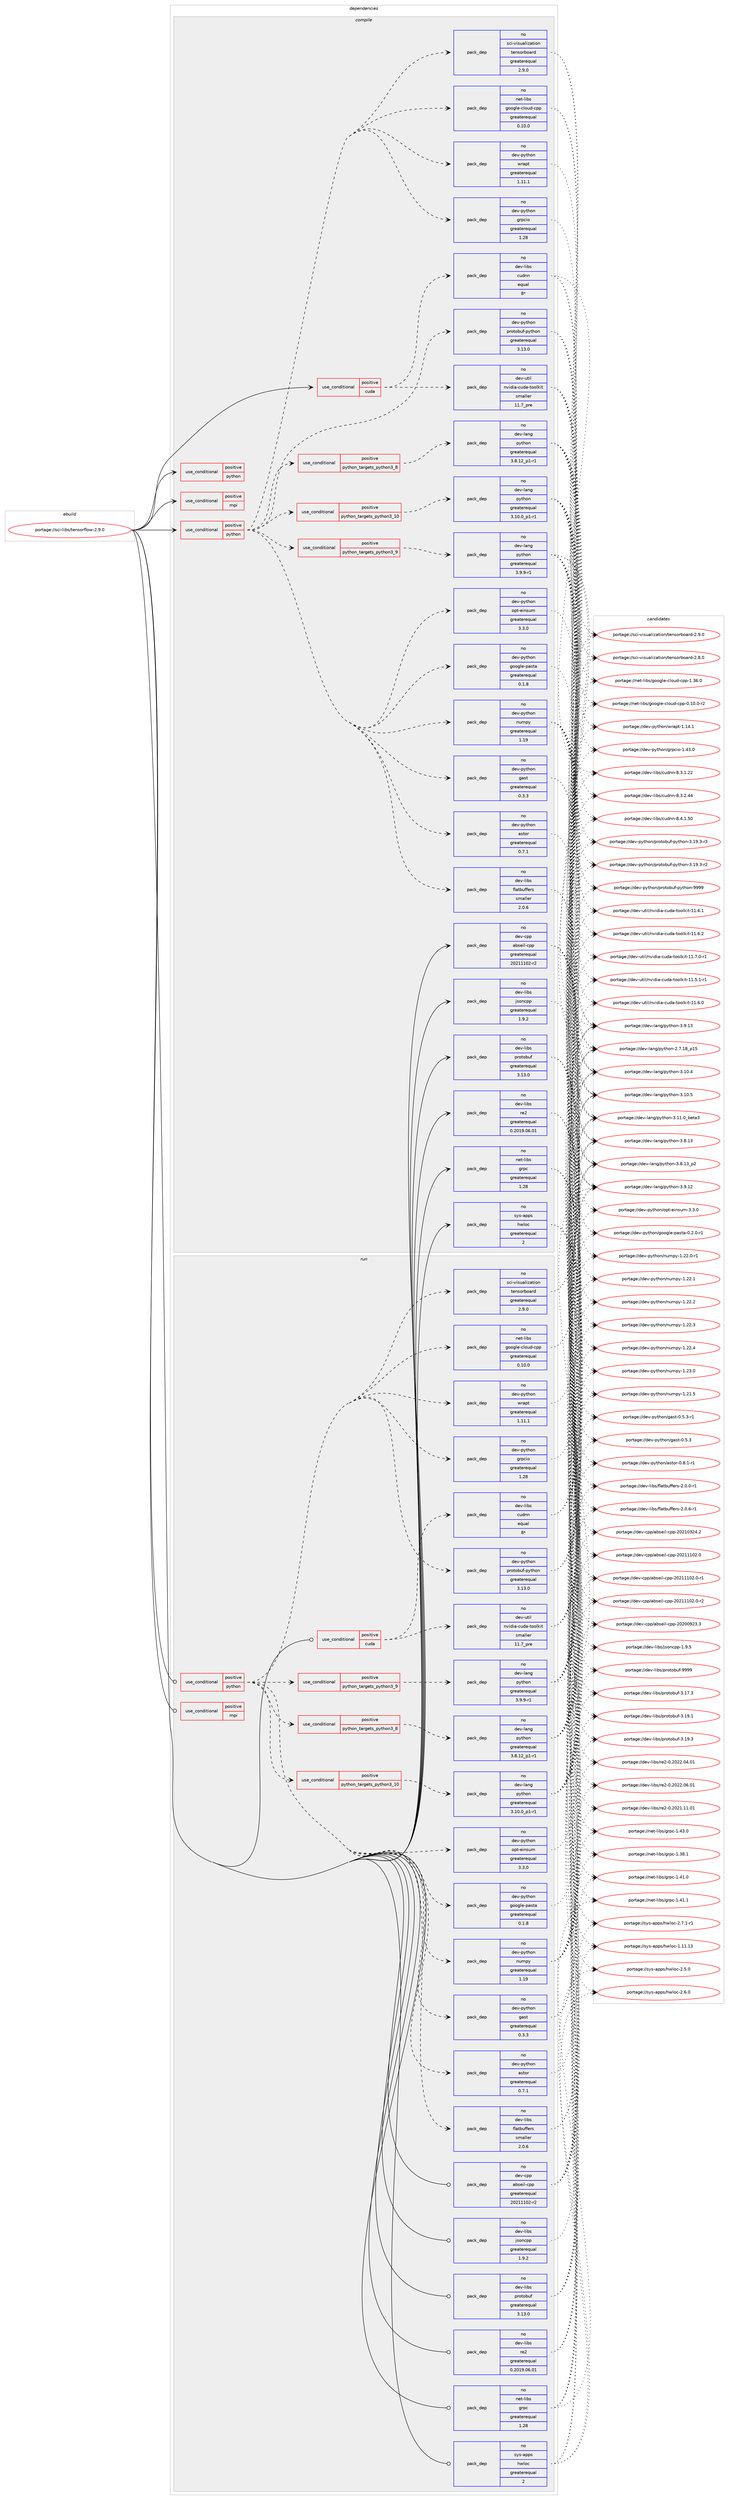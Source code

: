 digraph prolog {

# *************
# Graph options
# *************

newrank=true;
concentrate=true;
compound=true;
graph [rankdir=LR,fontname=Helvetica,fontsize=10,ranksep=1.5];#, ranksep=2.5, nodesep=0.2];
edge  [arrowhead=vee];
node  [fontname=Helvetica,fontsize=10];

# **********
# The ebuild
# **********

subgraph cluster_leftcol {
color=gray;
label=<<i>ebuild</i>>;
id [label="portage://sci-libs/tensorflow-2.9.0", color=red, width=4, href="../sci-libs/tensorflow-2.9.0.svg"];
}

# ****************
# The dependencies
# ****************

subgraph cluster_midcol {
color=gray;
label=<<i>dependencies</i>>;
subgraph cluster_compile {
fillcolor="#eeeeee";
style=filled;
label=<<i>compile</i>>;
subgraph cond2353 {
dependency3386 [label=<<TABLE BORDER="0" CELLBORDER="1" CELLSPACING="0" CELLPADDING="4"><TR><TD ROWSPAN="3" CELLPADDING="10">use_conditional</TD></TR><TR><TD>positive</TD></TR><TR><TD>cuda</TD></TR></TABLE>>, shape=none, color=red];
subgraph pack1015 {
dependency3387 [label=<<TABLE BORDER="0" CELLBORDER="1" CELLSPACING="0" CELLPADDING="4" WIDTH="220"><TR><TD ROWSPAN="6" CELLPADDING="30">pack_dep</TD></TR><TR><TD WIDTH="110">no</TD></TR><TR><TD>dev-util</TD></TR><TR><TD>nvidia-cuda-toolkit</TD></TR><TR><TD>smaller</TD></TR><TR><TD>11.7_pre</TD></TR></TABLE>>, shape=none, color=blue];
}
dependency3386:e -> dependency3387:w [weight=20,style="dashed",arrowhead="vee"];
subgraph pack1016 {
dependency3388 [label=<<TABLE BORDER="0" CELLBORDER="1" CELLSPACING="0" CELLPADDING="4" WIDTH="220"><TR><TD ROWSPAN="6" CELLPADDING="30">pack_dep</TD></TR><TR><TD WIDTH="110">no</TD></TR><TR><TD>dev-libs</TD></TR><TR><TD>cudnn</TD></TR><TR><TD>equal</TD></TR><TR><TD>8*</TD></TR></TABLE>>, shape=none, color=blue];
}
dependency3386:e -> dependency3388:w [weight=20,style="dashed",arrowhead="vee"];
}
id:e -> dependency3386:w [weight=20,style="solid",arrowhead="vee"];
subgraph cond2354 {
dependency3389 [label=<<TABLE BORDER="0" CELLBORDER="1" CELLSPACING="0" CELLPADDING="4"><TR><TD ROWSPAN="3" CELLPADDING="10">use_conditional</TD></TR><TR><TD>positive</TD></TR><TR><TD>mpi</TD></TR></TABLE>>, shape=none, color=red];
# *** BEGIN UNKNOWN DEPENDENCY TYPE (TODO) ***
# dependency3389 -> package_dependency(portage://sci-libs/tensorflow-2.9.0,install,no,virtual,mpi,none,[,,],[],[])
# *** END UNKNOWN DEPENDENCY TYPE (TODO) ***

}
id:e -> dependency3389:w [weight=20,style="solid",arrowhead="vee"];
subgraph cond2355 {
dependency3390 [label=<<TABLE BORDER="0" CELLBORDER="1" CELLSPACING="0" CELLPADDING="4"><TR><TD ROWSPAN="3" CELLPADDING="10">use_conditional</TD></TR><TR><TD>positive</TD></TR><TR><TD>python</TD></TR></TABLE>>, shape=none, color=red];
subgraph cond2356 {
dependency3391 [label=<<TABLE BORDER="0" CELLBORDER="1" CELLSPACING="0" CELLPADDING="4"><TR><TD ROWSPAN="3" CELLPADDING="10">use_conditional</TD></TR><TR><TD>positive</TD></TR><TR><TD>python_targets_python3_8</TD></TR></TABLE>>, shape=none, color=red];
subgraph pack1017 {
dependency3392 [label=<<TABLE BORDER="0" CELLBORDER="1" CELLSPACING="0" CELLPADDING="4" WIDTH="220"><TR><TD ROWSPAN="6" CELLPADDING="30">pack_dep</TD></TR><TR><TD WIDTH="110">no</TD></TR><TR><TD>dev-lang</TD></TR><TR><TD>python</TD></TR><TR><TD>greaterequal</TD></TR><TR><TD>3.8.12_p1-r1</TD></TR></TABLE>>, shape=none, color=blue];
}
dependency3391:e -> dependency3392:w [weight=20,style="dashed",arrowhead="vee"];
}
dependency3390:e -> dependency3391:w [weight=20,style="dashed",arrowhead="vee"];
subgraph cond2357 {
dependency3393 [label=<<TABLE BORDER="0" CELLBORDER="1" CELLSPACING="0" CELLPADDING="4"><TR><TD ROWSPAN="3" CELLPADDING="10">use_conditional</TD></TR><TR><TD>positive</TD></TR><TR><TD>python_targets_python3_9</TD></TR></TABLE>>, shape=none, color=red];
subgraph pack1018 {
dependency3394 [label=<<TABLE BORDER="0" CELLBORDER="1" CELLSPACING="0" CELLPADDING="4" WIDTH="220"><TR><TD ROWSPAN="6" CELLPADDING="30">pack_dep</TD></TR><TR><TD WIDTH="110">no</TD></TR><TR><TD>dev-lang</TD></TR><TR><TD>python</TD></TR><TR><TD>greaterequal</TD></TR><TR><TD>3.9.9-r1</TD></TR></TABLE>>, shape=none, color=blue];
}
dependency3393:e -> dependency3394:w [weight=20,style="dashed",arrowhead="vee"];
}
dependency3390:e -> dependency3393:w [weight=20,style="dashed",arrowhead="vee"];
subgraph cond2358 {
dependency3395 [label=<<TABLE BORDER="0" CELLBORDER="1" CELLSPACING="0" CELLPADDING="4"><TR><TD ROWSPAN="3" CELLPADDING="10">use_conditional</TD></TR><TR><TD>positive</TD></TR><TR><TD>python_targets_python3_10</TD></TR></TABLE>>, shape=none, color=red];
subgraph pack1019 {
dependency3396 [label=<<TABLE BORDER="0" CELLBORDER="1" CELLSPACING="0" CELLPADDING="4" WIDTH="220"><TR><TD ROWSPAN="6" CELLPADDING="30">pack_dep</TD></TR><TR><TD WIDTH="110">no</TD></TR><TR><TD>dev-lang</TD></TR><TR><TD>python</TD></TR><TR><TD>greaterequal</TD></TR><TR><TD>3.10.0_p1-r1</TD></TR></TABLE>>, shape=none, color=blue];
}
dependency3395:e -> dependency3396:w [weight=20,style="dashed",arrowhead="vee"];
}
dependency3390:e -> dependency3395:w [weight=20,style="dashed",arrowhead="vee"];
subgraph pack1020 {
dependency3397 [label=<<TABLE BORDER="0" CELLBORDER="1" CELLSPACING="0" CELLPADDING="4" WIDTH="220"><TR><TD ROWSPAN="6" CELLPADDING="30">pack_dep</TD></TR><TR><TD WIDTH="110">no</TD></TR><TR><TD>dev-libs</TD></TR><TR><TD>flatbuffers</TD></TR><TR><TD>smaller</TD></TR><TR><TD>2.0.6</TD></TR></TABLE>>, shape=none, color=blue];
}
dependency3390:e -> dependency3397:w [weight=20,style="dashed",arrowhead="vee"];
# *** BEGIN UNKNOWN DEPENDENCY TYPE (TODO) ***
# dependency3390 -> package_dependency(portage://sci-libs/tensorflow-2.9.0,install,no,dev-python,absl-py,none,[,,],[],[use(optenable(python_targets_python3_8),negative),use(optenable(python_targets_python3_9),negative),use(optenable(python_targets_python3_10),negative)])
# *** END UNKNOWN DEPENDENCY TYPE (TODO) ***

subgraph pack1021 {
dependency3398 [label=<<TABLE BORDER="0" CELLBORDER="1" CELLSPACING="0" CELLPADDING="4" WIDTH="220"><TR><TD ROWSPAN="6" CELLPADDING="30">pack_dep</TD></TR><TR><TD WIDTH="110">no</TD></TR><TR><TD>dev-python</TD></TR><TR><TD>astor</TD></TR><TR><TD>greaterequal</TD></TR><TR><TD>0.7.1</TD></TR></TABLE>>, shape=none, color=blue];
}
dependency3390:e -> dependency3398:w [weight=20,style="dashed",arrowhead="vee"];
# *** BEGIN UNKNOWN DEPENDENCY TYPE (TODO) ***
# dependency3390 -> package_dependency(portage://sci-libs/tensorflow-2.9.0,install,no,dev-python,astunparse,none,[,,],[],[use(optenable(python_targets_python3_8),negative),use(optenable(python_targets_python3_9),negative),use(optenable(python_targets_python3_10),negative)])
# *** END UNKNOWN DEPENDENCY TYPE (TODO) ***

# *** BEGIN UNKNOWN DEPENDENCY TYPE (TODO) ***
# dependency3390 -> package_dependency(portage://sci-libs/tensorflow-2.9.0,install,no,dev-python,clang-python,none,[,,],[],[use(optenable(python_targets_python3_8),negative),use(optenable(python_targets_python3_9),negative),use(optenable(python_targets_python3_10),negative)])
# *** END UNKNOWN DEPENDENCY TYPE (TODO) ***

# *** BEGIN UNKNOWN DEPENDENCY TYPE (TODO) ***
# dependency3390 -> package_dependency(portage://sci-libs/tensorflow-2.9.0,install,no,dev-python,dill,none,[,,],[],[use(optenable(python_targets_python3_8),negative),use(optenable(python_targets_python3_9),negative),use(optenable(python_targets_python3_10),negative)])
# *** END UNKNOWN DEPENDENCY TYPE (TODO) ***

# *** BEGIN UNKNOWN DEPENDENCY TYPE (TODO) ***
# dependency3390 -> package_dependency(portage://sci-libs/tensorflow-2.9.0,install,no,dev-python,flatbuffers,none,[,,],[],[use(optenable(python_targets_python3_8),negative),use(optenable(python_targets_python3_9),negative),use(optenable(python_targets_python3_10),negative)])
# *** END UNKNOWN DEPENDENCY TYPE (TODO) ***

subgraph pack1022 {
dependency3399 [label=<<TABLE BORDER="0" CELLBORDER="1" CELLSPACING="0" CELLPADDING="4" WIDTH="220"><TR><TD ROWSPAN="6" CELLPADDING="30">pack_dep</TD></TR><TR><TD WIDTH="110">no</TD></TR><TR><TD>dev-python</TD></TR><TR><TD>gast</TD></TR><TR><TD>greaterequal</TD></TR><TR><TD>0.3.3</TD></TR></TABLE>>, shape=none, color=blue];
}
dependency3390:e -> dependency3399:w [weight=20,style="dashed",arrowhead="vee"];
# *** BEGIN UNKNOWN DEPENDENCY TYPE (TODO) ***
# dependency3390 -> package_dependency(portage://sci-libs/tensorflow-2.9.0,install,no,dev-python,h5py,none,[,,],[],[use(optenable(python_targets_python3_8),negative),use(optenable(python_targets_python3_9),negative),use(optenable(python_targets_python3_10),negative)])
# *** END UNKNOWN DEPENDENCY TYPE (TODO) ***

subgraph pack1023 {
dependency3400 [label=<<TABLE BORDER="0" CELLBORDER="1" CELLSPACING="0" CELLPADDING="4" WIDTH="220"><TR><TD ROWSPAN="6" CELLPADDING="30">pack_dep</TD></TR><TR><TD WIDTH="110">no</TD></TR><TR><TD>dev-python</TD></TR><TR><TD>numpy</TD></TR><TR><TD>greaterequal</TD></TR><TR><TD>1.19</TD></TR></TABLE>>, shape=none, color=blue];
}
dependency3390:e -> dependency3400:w [weight=20,style="dashed",arrowhead="vee"];
subgraph pack1024 {
dependency3401 [label=<<TABLE BORDER="0" CELLBORDER="1" CELLSPACING="0" CELLPADDING="4" WIDTH="220"><TR><TD ROWSPAN="6" CELLPADDING="30">pack_dep</TD></TR><TR><TD WIDTH="110">no</TD></TR><TR><TD>dev-python</TD></TR><TR><TD>google-pasta</TD></TR><TR><TD>greaterequal</TD></TR><TR><TD>0.1.8</TD></TR></TABLE>>, shape=none, color=blue];
}
dependency3390:e -> dependency3401:w [weight=20,style="dashed",arrowhead="vee"];
subgraph pack1025 {
dependency3402 [label=<<TABLE BORDER="0" CELLBORDER="1" CELLSPACING="0" CELLPADDING="4" WIDTH="220"><TR><TD ROWSPAN="6" CELLPADDING="30">pack_dep</TD></TR><TR><TD WIDTH="110">no</TD></TR><TR><TD>dev-python</TD></TR><TR><TD>opt-einsum</TD></TR><TR><TD>greaterequal</TD></TR><TR><TD>3.3.0</TD></TR></TABLE>>, shape=none, color=blue];
}
dependency3390:e -> dependency3402:w [weight=20,style="dashed",arrowhead="vee"];
subgraph pack1026 {
dependency3403 [label=<<TABLE BORDER="0" CELLBORDER="1" CELLSPACING="0" CELLPADDING="4" WIDTH="220"><TR><TD ROWSPAN="6" CELLPADDING="30">pack_dep</TD></TR><TR><TD WIDTH="110">no</TD></TR><TR><TD>dev-python</TD></TR><TR><TD>protobuf-python</TD></TR><TR><TD>greaterequal</TD></TR><TR><TD>3.13.0</TD></TR></TABLE>>, shape=none, color=blue];
}
dependency3390:e -> dependency3403:w [weight=20,style="dashed",arrowhead="vee"];
# *** BEGIN UNKNOWN DEPENDENCY TYPE (TODO) ***
# dependency3390 -> package_dependency(portage://sci-libs/tensorflow-2.9.0,install,no,dev-python,pybind11,none,[,,],[],[use(optenable(python_targets_python3_8),negative),use(optenable(python_targets_python3_9),negative),use(optenable(python_targets_python3_10),negative)])
# *** END UNKNOWN DEPENDENCY TYPE (TODO) ***

# *** BEGIN UNKNOWN DEPENDENCY TYPE (TODO) ***
# dependency3390 -> package_dependency(portage://sci-libs/tensorflow-2.9.0,install,no,dev-python,six,none,[,,],[],[use(optenable(python_targets_python3_8),negative),use(optenable(python_targets_python3_9),negative),use(optenable(python_targets_python3_10),negative)])
# *** END UNKNOWN DEPENDENCY TYPE (TODO) ***

# *** BEGIN UNKNOWN DEPENDENCY TYPE (TODO) ***
# dependency3390 -> package_dependency(portage://sci-libs/tensorflow-2.9.0,install,no,dev-python,tblib,none,[,,],[],[use(optenable(python_targets_python3_8),negative),use(optenable(python_targets_python3_9),negative),use(optenable(python_targets_python3_10),negative)])
# *** END UNKNOWN DEPENDENCY TYPE (TODO) ***

# *** BEGIN UNKNOWN DEPENDENCY TYPE (TODO) ***
# dependency3390 -> package_dependency(portage://sci-libs/tensorflow-2.9.0,install,no,dev-python,termcolor,none,[,,],[],[use(optenable(python_targets_python3_8),negative),use(optenable(python_targets_python3_9),negative),use(optenable(python_targets_python3_10),negative)])
# *** END UNKNOWN DEPENDENCY TYPE (TODO) ***

# *** BEGIN UNKNOWN DEPENDENCY TYPE (TODO) ***
# dependency3390 -> package_dependency(portage://sci-libs/tensorflow-2.9.0,install,no,dev-python,typing-extensions,none,[,,],[],[use(optenable(python_targets_python3_8),negative),use(optenable(python_targets_python3_9),negative),use(optenable(python_targets_python3_10),negative)])
# *** END UNKNOWN DEPENDENCY TYPE (TODO) ***

subgraph pack1027 {
dependency3404 [label=<<TABLE BORDER="0" CELLBORDER="1" CELLSPACING="0" CELLPADDING="4" WIDTH="220"><TR><TD ROWSPAN="6" CELLPADDING="30">pack_dep</TD></TR><TR><TD WIDTH="110">no</TD></TR><TR><TD>dev-python</TD></TR><TR><TD>grpcio</TD></TR><TR><TD>greaterequal</TD></TR><TR><TD>1.28</TD></TR></TABLE>>, shape=none, color=blue];
}
dependency3390:e -> dependency3404:w [weight=20,style="dashed",arrowhead="vee"];
subgraph pack1028 {
dependency3405 [label=<<TABLE BORDER="0" CELLBORDER="1" CELLSPACING="0" CELLPADDING="4" WIDTH="220"><TR><TD ROWSPAN="6" CELLPADDING="30">pack_dep</TD></TR><TR><TD WIDTH="110">no</TD></TR><TR><TD>dev-python</TD></TR><TR><TD>wrapt</TD></TR><TR><TD>greaterequal</TD></TR><TR><TD>1.11.1</TD></TR></TABLE>>, shape=none, color=blue];
}
dependency3390:e -> dependency3405:w [weight=20,style="dashed",arrowhead="vee"];
subgraph pack1029 {
dependency3406 [label=<<TABLE BORDER="0" CELLBORDER="1" CELLSPACING="0" CELLPADDING="4" WIDTH="220"><TR><TD ROWSPAN="6" CELLPADDING="30">pack_dep</TD></TR><TR><TD WIDTH="110">no</TD></TR><TR><TD>net-libs</TD></TR><TR><TD>google-cloud-cpp</TD></TR><TR><TD>greaterequal</TD></TR><TR><TD>0.10.0</TD></TR></TABLE>>, shape=none, color=blue];
}
dependency3390:e -> dependency3406:w [weight=20,style="dashed",arrowhead="vee"];
subgraph pack1030 {
dependency3407 [label=<<TABLE BORDER="0" CELLBORDER="1" CELLSPACING="0" CELLPADDING="4" WIDTH="220"><TR><TD ROWSPAN="6" CELLPADDING="30">pack_dep</TD></TR><TR><TD WIDTH="110">no</TD></TR><TR><TD>sci-visualization</TD></TR><TR><TD>tensorboard</TD></TR><TR><TD>greaterequal</TD></TR><TR><TD>2.9.0</TD></TR></TABLE>>, shape=none, color=blue];
}
dependency3390:e -> dependency3407:w [weight=20,style="dashed",arrowhead="vee"];
}
id:e -> dependency3390:w [weight=20,style="solid",arrowhead="vee"];
subgraph cond2359 {
dependency3408 [label=<<TABLE BORDER="0" CELLBORDER="1" CELLSPACING="0" CELLPADDING="4"><TR><TD ROWSPAN="3" CELLPADDING="10">use_conditional</TD></TR><TR><TD>positive</TD></TR><TR><TD>python</TD></TR></TABLE>>, shape=none, color=red];
# *** BEGIN UNKNOWN DEPENDENCY TYPE (TODO) ***
# dependency3408 -> package_dependency(portage://sci-libs/tensorflow-2.9.0,install,no,dev-python,mock,none,[,,],[],[])
# *** END UNKNOWN DEPENDENCY TYPE (TODO) ***

# *** BEGIN UNKNOWN DEPENDENCY TYPE (TODO) ***
# dependency3408 -> package_dependency(portage://sci-libs/tensorflow-2.9.0,install,no,dev-python,setuptools,none,[,,],[],[])
# *** END UNKNOWN DEPENDENCY TYPE (TODO) ***

}
id:e -> dependency3408:w [weight=20,style="solid",arrowhead="vee"];
# *** BEGIN UNKNOWN DEPENDENCY TYPE (TODO) ***
# id -> package_dependency(portage://sci-libs/tensorflow-2.9.0,install,no,app-arch,snappy,none,[,,],[],[])
# *** END UNKNOWN DEPENDENCY TYPE (TODO) ***

subgraph pack1031 {
dependency3409 [label=<<TABLE BORDER="0" CELLBORDER="1" CELLSPACING="0" CELLPADDING="4" WIDTH="220"><TR><TD ROWSPAN="6" CELLPADDING="30">pack_dep</TD></TR><TR><TD WIDTH="110">no</TD></TR><TR><TD>dev-cpp</TD></TR><TR><TD>abseil-cpp</TD></TR><TR><TD>greaterequal</TD></TR><TR><TD>20211102-r2</TD></TR></TABLE>>, shape=none, color=blue];
}
id:e -> dependency3409:w [weight=20,style="solid",arrowhead="vee"];
# *** BEGIN UNKNOWN DEPENDENCY TYPE (TODO) ***
# id -> package_dependency(portage://sci-libs/tensorflow-2.9.0,install,no,dev-db,lmdb,none,[,,],[],[])
# *** END UNKNOWN DEPENDENCY TYPE (TODO) ***

# *** BEGIN UNKNOWN DEPENDENCY TYPE (TODO) ***
# id -> package_dependency(portage://sci-libs/tensorflow-2.9.0,install,no,dev-db,sqlite,none,[,,],[],[])
# *** END UNKNOWN DEPENDENCY TYPE (TODO) ***

# *** BEGIN UNKNOWN DEPENDENCY TYPE (TODO) ***
# id -> package_dependency(portage://sci-libs/tensorflow-2.9.0,install,no,dev-libs,double-conversion,none,[,,],[],[])
# *** END UNKNOWN DEPENDENCY TYPE (TODO) ***

# *** BEGIN UNKNOWN DEPENDENCY TYPE (TODO) ***
# id -> package_dependency(portage://sci-libs/tensorflow-2.9.0,install,no,dev-libs,icu,none,[,,],any_same_slot,[])
# *** END UNKNOWN DEPENDENCY TYPE (TODO) ***

subgraph pack1032 {
dependency3410 [label=<<TABLE BORDER="0" CELLBORDER="1" CELLSPACING="0" CELLPADDING="4" WIDTH="220"><TR><TD ROWSPAN="6" CELLPADDING="30">pack_dep</TD></TR><TR><TD WIDTH="110">no</TD></TR><TR><TD>dev-libs</TD></TR><TR><TD>jsoncpp</TD></TR><TR><TD>greaterequal</TD></TR><TR><TD>1.9.2</TD></TR></TABLE>>, shape=none, color=blue];
}
id:e -> dependency3410:w [weight=20,style="solid",arrowhead="vee"];
# *** BEGIN UNKNOWN DEPENDENCY TYPE (TODO) ***
# id -> package_dependency(portage://sci-libs/tensorflow-2.9.0,install,no,dev-libs,nsync,none,[,,],[],[])
# *** END UNKNOWN DEPENDENCY TYPE (TODO) ***

# *** BEGIN UNKNOWN DEPENDENCY TYPE (TODO) ***
# id -> package_dependency(portage://sci-libs/tensorflow-2.9.0,install,no,dev-libs,openssl,none,[,,],[slot(0),equal],[])
# *** END UNKNOWN DEPENDENCY TYPE (TODO) ***

subgraph pack1033 {
dependency3411 [label=<<TABLE BORDER="0" CELLBORDER="1" CELLSPACING="0" CELLPADDING="4" WIDTH="220"><TR><TD ROWSPAN="6" CELLPADDING="30">pack_dep</TD></TR><TR><TD WIDTH="110">no</TD></TR><TR><TD>dev-libs</TD></TR><TR><TD>protobuf</TD></TR><TR><TD>greaterequal</TD></TR><TR><TD>3.13.0</TD></TR></TABLE>>, shape=none, color=blue];
}
id:e -> dependency3411:w [weight=20,style="solid",arrowhead="vee"];
subgraph pack1034 {
dependency3412 [label=<<TABLE BORDER="0" CELLBORDER="1" CELLSPACING="0" CELLPADDING="4" WIDTH="220"><TR><TD ROWSPAN="6" CELLPADDING="30">pack_dep</TD></TR><TR><TD WIDTH="110">no</TD></TR><TR><TD>dev-libs</TD></TR><TR><TD>re2</TD></TR><TR><TD>greaterequal</TD></TR><TR><TD>0.2019.06.01</TD></TR></TABLE>>, shape=none, color=blue];
}
id:e -> dependency3412:w [weight=20,style="solid",arrowhead="vee"];
# *** BEGIN UNKNOWN DEPENDENCY TYPE (TODO) ***
# id -> package_dependency(portage://sci-libs/tensorflow-2.9.0,install,no,media-libs,giflib,none,[,,],[],[])
# *** END UNKNOWN DEPENDENCY TYPE (TODO) ***

# *** BEGIN UNKNOWN DEPENDENCY TYPE (TODO) ***
# id -> package_dependency(portage://sci-libs/tensorflow-2.9.0,install,no,media-libs,libjpeg-turbo,none,[,,],[],[])
# *** END UNKNOWN DEPENDENCY TYPE (TODO) ***

# *** BEGIN UNKNOWN DEPENDENCY TYPE (TODO) ***
# id -> package_dependency(portage://sci-libs/tensorflow-2.9.0,install,no,media-libs,libpng,none,[,,],[slot(0)],[])
# *** END UNKNOWN DEPENDENCY TYPE (TODO) ***

subgraph pack1035 {
dependency3413 [label=<<TABLE BORDER="0" CELLBORDER="1" CELLSPACING="0" CELLPADDING="4" WIDTH="220"><TR><TD ROWSPAN="6" CELLPADDING="30">pack_dep</TD></TR><TR><TD WIDTH="110">no</TD></TR><TR><TD>net-libs</TD></TR><TR><TD>grpc</TD></TR><TR><TD>greaterequal</TD></TR><TR><TD>1.28</TD></TR></TABLE>>, shape=none, color=blue];
}
id:e -> dependency3413:w [weight=20,style="solid",arrowhead="vee"];
# *** BEGIN UNKNOWN DEPENDENCY TYPE (TODO) ***
# id -> package_dependency(portage://sci-libs/tensorflow-2.9.0,install,no,net-misc,curl,none,[,,],[],[])
# *** END UNKNOWN DEPENDENCY TYPE (TODO) ***

subgraph pack1036 {
dependency3414 [label=<<TABLE BORDER="0" CELLBORDER="1" CELLSPACING="0" CELLPADDING="4" WIDTH="220"><TR><TD ROWSPAN="6" CELLPADDING="30">pack_dep</TD></TR><TR><TD WIDTH="110">no</TD></TR><TR><TD>sys-apps</TD></TR><TR><TD>hwloc</TD></TR><TR><TD>greaterequal</TD></TR><TR><TD>2</TD></TR></TABLE>>, shape=none, color=blue];
}
id:e -> dependency3414:w [weight=20,style="solid",arrowhead="vee"];
# *** BEGIN UNKNOWN DEPENDENCY TYPE (TODO) ***
# id -> package_dependency(portage://sci-libs/tensorflow-2.9.0,install,no,sys-libs,zlib,none,[,,],[],[])
# *** END UNKNOWN DEPENDENCY TYPE (TODO) ***

}
subgraph cluster_compileandrun {
fillcolor="#eeeeee";
style=filled;
label=<<i>compile and run</i>>;
}
subgraph cluster_run {
fillcolor="#eeeeee";
style=filled;
label=<<i>run</i>>;
subgraph cond2360 {
dependency3415 [label=<<TABLE BORDER="0" CELLBORDER="1" CELLSPACING="0" CELLPADDING="4"><TR><TD ROWSPAN="3" CELLPADDING="10">use_conditional</TD></TR><TR><TD>positive</TD></TR><TR><TD>cuda</TD></TR></TABLE>>, shape=none, color=red];
subgraph pack1037 {
dependency3416 [label=<<TABLE BORDER="0" CELLBORDER="1" CELLSPACING="0" CELLPADDING="4" WIDTH="220"><TR><TD ROWSPAN="6" CELLPADDING="30">pack_dep</TD></TR><TR><TD WIDTH="110">no</TD></TR><TR><TD>dev-util</TD></TR><TR><TD>nvidia-cuda-toolkit</TD></TR><TR><TD>smaller</TD></TR><TR><TD>11.7_pre</TD></TR></TABLE>>, shape=none, color=blue];
}
dependency3415:e -> dependency3416:w [weight=20,style="dashed",arrowhead="vee"];
subgraph pack1038 {
dependency3417 [label=<<TABLE BORDER="0" CELLBORDER="1" CELLSPACING="0" CELLPADDING="4" WIDTH="220"><TR><TD ROWSPAN="6" CELLPADDING="30">pack_dep</TD></TR><TR><TD WIDTH="110">no</TD></TR><TR><TD>dev-libs</TD></TR><TR><TD>cudnn</TD></TR><TR><TD>equal</TD></TR><TR><TD>8*</TD></TR></TABLE>>, shape=none, color=blue];
}
dependency3415:e -> dependency3417:w [weight=20,style="dashed",arrowhead="vee"];
}
id:e -> dependency3415:w [weight=20,style="solid",arrowhead="odot"];
subgraph cond2361 {
dependency3418 [label=<<TABLE BORDER="0" CELLBORDER="1" CELLSPACING="0" CELLPADDING="4"><TR><TD ROWSPAN="3" CELLPADDING="10">use_conditional</TD></TR><TR><TD>positive</TD></TR><TR><TD>mpi</TD></TR></TABLE>>, shape=none, color=red];
# *** BEGIN UNKNOWN DEPENDENCY TYPE (TODO) ***
# dependency3418 -> package_dependency(portage://sci-libs/tensorflow-2.9.0,run,no,virtual,mpi,none,[,,],[],[])
# *** END UNKNOWN DEPENDENCY TYPE (TODO) ***

}
id:e -> dependency3418:w [weight=20,style="solid",arrowhead="odot"];
subgraph cond2362 {
dependency3419 [label=<<TABLE BORDER="0" CELLBORDER="1" CELLSPACING="0" CELLPADDING="4"><TR><TD ROWSPAN="3" CELLPADDING="10">use_conditional</TD></TR><TR><TD>positive</TD></TR><TR><TD>python</TD></TR></TABLE>>, shape=none, color=red];
subgraph cond2363 {
dependency3420 [label=<<TABLE BORDER="0" CELLBORDER="1" CELLSPACING="0" CELLPADDING="4"><TR><TD ROWSPAN="3" CELLPADDING="10">use_conditional</TD></TR><TR><TD>positive</TD></TR><TR><TD>python_targets_python3_8</TD></TR></TABLE>>, shape=none, color=red];
subgraph pack1039 {
dependency3421 [label=<<TABLE BORDER="0" CELLBORDER="1" CELLSPACING="0" CELLPADDING="4" WIDTH="220"><TR><TD ROWSPAN="6" CELLPADDING="30">pack_dep</TD></TR><TR><TD WIDTH="110">no</TD></TR><TR><TD>dev-lang</TD></TR><TR><TD>python</TD></TR><TR><TD>greaterequal</TD></TR><TR><TD>3.8.12_p1-r1</TD></TR></TABLE>>, shape=none, color=blue];
}
dependency3420:e -> dependency3421:w [weight=20,style="dashed",arrowhead="vee"];
}
dependency3419:e -> dependency3420:w [weight=20,style="dashed",arrowhead="vee"];
subgraph cond2364 {
dependency3422 [label=<<TABLE BORDER="0" CELLBORDER="1" CELLSPACING="0" CELLPADDING="4"><TR><TD ROWSPAN="3" CELLPADDING="10">use_conditional</TD></TR><TR><TD>positive</TD></TR><TR><TD>python_targets_python3_9</TD></TR></TABLE>>, shape=none, color=red];
subgraph pack1040 {
dependency3423 [label=<<TABLE BORDER="0" CELLBORDER="1" CELLSPACING="0" CELLPADDING="4" WIDTH="220"><TR><TD ROWSPAN="6" CELLPADDING="30">pack_dep</TD></TR><TR><TD WIDTH="110">no</TD></TR><TR><TD>dev-lang</TD></TR><TR><TD>python</TD></TR><TR><TD>greaterequal</TD></TR><TR><TD>3.9.9-r1</TD></TR></TABLE>>, shape=none, color=blue];
}
dependency3422:e -> dependency3423:w [weight=20,style="dashed",arrowhead="vee"];
}
dependency3419:e -> dependency3422:w [weight=20,style="dashed",arrowhead="vee"];
subgraph cond2365 {
dependency3424 [label=<<TABLE BORDER="0" CELLBORDER="1" CELLSPACING="0" CELLPADDING="4"><TR><TD ROWSPAN="3" CELLPADDING="10">use_conditional</TD></TR><TR><TD>positive</TD></TR><TR><TD>python_targets_python3_10</TD></TR></TABLE>>, shape=none, color=red];
subgraph pack1041 {
dependency3425 [label=<<TABLE BORDER="0" CELLBORDER="1" CELLSPACING="0" CELLPADDING="4" WIDTH="220"><TR><TD ROWSPAN="6" CELLPADDING="30">pack_dep</TD></TR><TR><TD WIDTH="110">no</TD></TR><TR><TD>dev-lang</TD></TR><TR><TD>python</TD></TR><TR><TD>greaterequal</TD></TR><TR><TD>3.10.0_p1-r1</TD></TR></TABLE>>, shape=none, color=blue];
}
dependency3424:e -> dependency3425:w [weight=20,style="dashed",arrowhead="vee"];
}
dependency3419:e -> dependency3424:w [weight=20,style="dashed",arrowhead="vee"];
subgraph pack1042 {
dependency3426 [label=<<TABLE BORDER="0" CELLBORDER="1" CELLSPACING="0" CELLPADDING="4" WIDTH="220"><TR><TD ROWSPAN="6" CELLPADDING="30">pack_dep</TD></TR><TR><TD WIDTH="110">no</TD></TR><TR><TD>dev-libs</TD></TR><TR><TD>flatbuffers</TD></TR><TR><TD>smaller</TD></TR><TR><TD>2.0.6</TD></TR></TABLE>>, shape=none, color=blue];
}
dependency3419:e -> dependency3426:w [weight=20,style="dashed",arrowhead="vee"];
# *** BEGIN UNKNOWN DEPENDENCY TYPE (TODO) ***
# dependency3419 -> package_dependency(portage://sci-libs/tensorflow-2.9.0,run,no,dev-python,absl-py,none,[,,],[],[use(optenable(python_targets_python3_8),negative),use(optenable(python_targets_python3_9),negative),use(optenable(python_targets_python3_10),negative)])
# *** END UNKNOWN DEPENDENCY TYPE (TODO) ***

subgraph pack1043 {
dependency3427 [label=<<TABLE BORDER="0" CELLBORDER="1" CELLSPACING="0" CELLPADDING="4" WIDTH="220"><TR><TD ROWSPAN="6" CELLPADDING="30">pack_dep</TD></TR><TR><TD WIDTH="110">no</TD></TR><TR><TD>dev-python</TD></TR><TR><TD>astor</TD></TR><TR><TD>greaterequal</TD></TR><TR><TD>0.7.1</TD></TR></TABLE>>, shape=none, color=blue];
}
dependency3419:e -> dependency3427:w [weight=20,style="dashed",arrowhead="vee"];
# *** BEGIN UNKNOWN DEPENDENCY TYPE (TODO) ***
# dependency3419 -> package_dependency(portage://sci-libs/tensorflow-2.9.0,run,no,dev-python,astunparse,none,[,,],[],[use(optenable(python_targets_python3_8),negative),use(optenable(python_targets_python3_9),negative),use(optenable(python_targets_python3_10),negative)])
# *** END UNKNOWN DEPENDENCY TYPE (TODO) ***

# *** BEGIN UNKNOWN DEPENDENCY TYPE (TODO) ***
# dependency3419 -> package_dependency(portage://sci-libs/tensorflow-2.9.0,run,no,dev-python,clang-python,none,[,,],[],[use(optenable(python_targets_python3_8),negative),use(optenable(python_targets_python3_9),negative),use(optenable(python_targets_python3_10),negative)])
# *** END UNKNOWN DEPENDENCY TYPE (TODO) ***

# *** BEGIN UNKNOWN DEPENDENCY TYPE (TODO) ***
# dependency3419 -> package_dependency(portage://sci-libs/tensorflow-2.9.0,run,no,dev-python,dill,none,[,,],[],[use(optenable(python_targets_python3_8),negative),use(optenable(python_targets_python3_9),negative),use(optenable(python_targets_python3_10),negative)])
# *** END UNKNOWN DEPENDENCY TYPE (TODO) ***

# *** BEGIN UNKNOWN DEPENDENCY TYPE (TODO) ***
# dependency3419 -> package_dependency(portage://sci-libs/tensorflow-2.9.0,run,no,dev-python,flatbuffers,none,[,,],[],[use(optenable(python_targets_python3_8),negative),use(optenable(python_targets_python3_9),negative),use(optenable(python_targets_python3_10),negative)])
# *** END UNKNOWN DEPENDENCY TYPE (TODO) ***

subgraph pack1044 {
dependency3428 [label=<<TABLE BORDER="0" CELLBORDER="1" CELLSPACING="0" CELLPADDING="4" WIDTH="220"><TR><TD ROWSPAN="6" CELLPADDING="30">pack_dep</TD></TR><TR><TD WIDTH="110">no</TD></TR><TR><TD>dev-python</TD></TR><TR><TD>gast</TD></TR><TR><TD>greaterequal</TD></TR><TR><TD>0.3.3</TD></TR></TABLE>>, shape=none, color=blue];
}
dependency3419:e -> dependency3428:w [weight=20,style="dashed",arrowhead="vee"];
# *** BEGIN UNKNOWN DEPENDENCY TYPE (TODO) ***
# dependency3419 -> package_dependency(portage://sci-libs/tensorflow-2.9.0,run,no,dev-python,h5py,none,[,,],[],[use(optenable(python_targets_python3_8),negative),use(optenable(python_targets_python3_9),negative),use(optenable(python_targets_python3_10),negative)])
# *** END UNKNOWN DEPENDENCY TYPE (TODO) ***

subgraph pack1045 {
dependency3429 [label=<<TABLE BORDER="0" CELLBORDER="1" CELLSPACING="0" CELLPADDING="4" WIDTH="220"><TR><TD ROWSPAN="6" CELLPADDING="30">pack_dep</TD></TR><TR><TD WIDTH="110">no</TD></TR><TR><TD>dev-python</TD></TR><TR><TD>numpy</TD></TR><TR><TD>greaterequal</TD></TR><TR><TD>1.19</TD></TR></TABLE>>, shape=none, color=blue];
}
dependency3419:e -> dependency3429:w [weight=20,style="dashed",arrowhead="vee"];
subgraph pack1046 {
dependency3430 [label=<<TABLE BORDER="0" CELLBORDER="1" CELLSPACING="0" CELLPADDING="4" WIDTH="220"><TR><TD ROWSPAN="6" CELLPADDING="30">pack_dep</TD></TR><TR><TD WIDTH="110">no</TD></TR><TR><TD>dev-python</TD></TR><TR><TD>google-pasta</TD></TR><TR><TD>greaterequal</TD></TR><TR><TD>0.1.8</TD></TR></TABLE>>, shape=none, color=blue];
}
dependency3419:e -> dependency3430:w [weight=20,style="dashed",arrowhead="vee"];
subgraph pack1047 {
dependency3431 [label=<<TABLE BORDER="0" CELLBORDER="1" CELLSPACING="0" CELLPADDING="4" WIDTH="220"><TR><TD ROWSPAN="6" CELLPADDING="30">pack_dep</TD></TR><TR><TD WIDTH="110">no</TD></TR><TR><TD>dev-python</TD></TR><TR><TD>opt-einsum</TD></TR><TR><TD>greaterequal</TD></TR><TR><TD>3.3.0</TD></TR></TABLE>>, shape=none, color=blue];
}
dependency3419:e -> dependency3431:w [weight=20,style="dashed",arrowhead="vee"];
subgraph pack1048 {
dependency3432 [label=<<TABLE BORDER="0" CELLBORDER="1" CELLSPACING="0" CELLPADDING="4" WIDTH="220"><TR><TD ROWSPAN="6" CELLPADDING="30">pack_dep</TD></TR><TR><TD WIDTH="110">no</TD></TR><TR><TD>dev-python</TD></TR><TR><TD>protobuf-python</TD></TR><TR><TD>greaterequal</TD></TR><TR><TD>3.13.0</TD></TR></TABLE>>, shape=none, color=blue];
}
dependency3419:e -> dependency3432:w [weight=20,style="dashed",arrowhead="vee"];
# *** BEGIN UNKNOWN DEPENDENCY TYPE (TODO) ***
# dependency3419 -> package_dependency(portage://sci-libs/tensorflow-2.9.0,run,no,dev-python,pybind11,none,[,,],[],[use(optenable(python_targets_python3_8),negative),use(optenable(python_targets_python3_9),negative),use(optenable(python_targets_python3_10),negative)])
# *** END UNKNOWN DEPENDENCY TYPE (TODO) ***

# *** BEGIN UNKNOWN DEPENDENCY TYPE (TODO) ***
# dependency3419 -> package_dependency(portage://sci-libs/tensorflow-2.9.0,run,no,dev-python,six,none,[,,],[],[use(optenable(python_targets_python3_8),negative),use(optenable(python_targets_python3_9),negative),use(optenable(python_targets_python3_10),negative)])
# *** END UNKNOWN DEPENDENCY TYPE (TODO) ***

# *** BEGIN UNKNOWN DEPENDENCY TYPE (TODO) ***
# dependency3419 -> package_dependency(portage://sci-libs/tensorflow-2.9.0,run,no,dev-python,tblib,none,[,,],[],[use(optenable(python_targets_python3_8),negative),use(optenable(python_targets_python3_9),negative),use(optenable(python_targets_python3_10),negative)])
# *** END UNKNOWN DEPENDENCY TYPE (TODO) ***

# *** BEGIN UNKNOWN DEPENDENCY TYPE (TODO) ***
# dependency3419 -> package_dependency(portage://sci-libs/tensorflow-2.9.0,run,no,dev-python,termcolor,none,[,,],[],[use(optenable(python_targets_python3_8),negative),use(optenable(python_targets_python3_9),negative),use(optenable(python_targets_python3_10),negative)])
# *** END UNKNOWN DEPENDENCY TYPE (TODO) ***

# *** BEGIN UNKNOWN DEPENDENCY TYPE (TODO) ***
# dependency3419 -> package_dependency(portage://sci-libs/tensorflow-2.9.0,run,no,dev-python,typing-extensions,none,[,,],[],[use(optenable(python_targets_python3_8),negative),use(optenable(python_targets_python3_9),negative),use(optenable(python_targets_python3_10),negative)])
# *** END UNKNOWN DEPENDENCY TYPE (TODO) ***

subgraph pack1049 {
dependency3433 [label=<<TABLE BORDER="0" CELLBORDER="1" CELLSPACING="0" CELLPADDING="4" WIDTH="220"><TR><TD ROWSPAN="6" CELLPADDING="30">pack_dep</TD></TR><TR><TD WIDTH="110">no</TD></TR><TR><TD>dev-python</TD></TR><TR><TD>grpcio</TD></TR><TR><TD>greaterequal</TD></TR><TR><TD>1.28</TD></TR></TABLE>>, shape=none, color=blue];
}
dependency3419:e -> dependency3433:w [weight=20,style="dashed",arrowhead="vee"];
subgraph pack1050 {
dependency3434 [label=<<TABLE BORDER="0" CELLBORDER="1" CELLSPACING="0" CELLPADDING="4" WIDTH="220"><TR><TD ROWSPAN="6" CELLPADDING="30">pack_dep</TD></TR><TR><TD WIDTH="110">no</TD></TR><TR><TD>dev-python</TD></TR><TR><TD>wrapt</TD></TR><TR><TD>greaterequal</TD></TR><TR><TD>1.11.1</TD></TR></TABLE>>, shape=none, color=blue];
}
dependency3419:e -> dependency3434:w [weight=20,style="dashed",arrowhead="vee"];
subgraph pack1051 {
dependency3435 [label=<<TABLE BORDER="0" CELLBORDER="1" CELLSPACING="0" CELLPADDING="4" WIDTH="220"><TR><TD ROWSPAN="6" CELLPADDING="30">pack_dep</TD></TR><TR><TD WIDTH="110">no</TD></TR><TR><TD>net-libs</TD></TR><TR><TD>google-cloud-cpp</TD></TR><TR><TD>greaterequal</TD></TR><TR><TD>0.10.0</TD></TR></TABLE>>, shape=none, color=blue];
}
dependency3419:e -> dependency3435:w [weight=20,style="dashed",arrowhead="vee"];
subgraph pack1052 {
dependency3436 [label=<<TABLE BORDER="0" CELLBORDER="1" CELLSPACING="0" CELLPADDING="4" WIDTH="220"><TR><TD ROWSPAN="6" CELLPADDING="30">pack_dep</TD></TR><TR><TD WIDTH="110">no</TD></TR><TR><TD>sci-visualization</TD></TR><TR><TD>tensorboard</TD></TR><TR><TD>greaterequal</TD></TR><TR><TD>2.9.0</TD></TR></TABLE>>, shape=none, color=blue];
}
dependency3419:e -> dependency3436:w [weight=20,style="dashed",arrowhead="vee"];
}
id:e -> dependency3419:w [weight=20,style="solid",arrowhead="odot"];
# *** BEGIN UNKNOWN DEPENDENCY TYPE (TODO) ***
# id -> package_dependency(portage://sci-libs/tensorflow-2.9.0,run,no,app-arch,snappy,none,[,,],[],[])
# *** END UNKNOWN DEPENDENCY TYPE (TODO) ***

subgraph pack1053 {
dependency3437 [label=<<TABLE BORDER="0" CELLBORDER="1" CELLSPACING="0" CELLPADDING="4" WIDTH="220"><TR><TD ROWSPAN="6" CELLPADDING="30">pack_dep</TD></TR><TR><TD WIDTH="110">no</TD></TR><TR><TD>dev-cpp</TD></TR><TR><TD>abseil-cpp</TD></TR><TR><TD>greaterequal</TD></TR><TR><TD>20211102-r2</TD></TR></TABLE>>, shape=none, color=blue];
}
id:e -> dependency3437:w [weight=20,style="solid",arrowhead="odot"];
# *** BEGIN UNKNOWN DEPENDENCY TYPE (TODO) ***
# id -> package_dependency(portage://sci-libs/tensorflow-2.9.0,run,no,dev-db,lmdb,none,[,,],[],[])
# *** END UNKNOWN DEPENDENCY TYPE (TODO) ***

# *** BEGIN UNKNOWN DEPENDENCY TYPE (TODO) ***
# id -> package_dependency(portage://sci-libs/tensorflow-2.9.0,run,no,dev-db,sqlite,none,[,,],[],[])
# *** END UNKNOWN DEPENDENCY TYPE (TODO) ***

# *** BEGIN UNKNOWN DEPENDENCY TYPE (TODO) ***
# id -> package_dependency(portage://sci-libs/tensorflow-2.9.0,run,no,dev-libs,double-conversion,none,[,,],[],[])
# *** END UNKNOWN DEPENDENCY TYPE (TODO) ***

# *** BEGIN UNKNOWN DEPENDENCY TYPE (TODO) ***
# id -> package_dependency(portage://sci-libs/tensorflow-2.9.0,run,no,dev-libs,icu,none,[,,],any_same_slot,[])
# *** END UNKNOWN DEPENDENCY TYPE (TODO) ***

subgraph pack1054 {
dependency3438 [label=<<TABLE BORDER="0" CELLBORDER="1" CELLSPACING="0" CELLPADDING="4" WIDTH="220"><TR><TD ROWSPAN="6" CELLPADDING="30">pack_dep</TD></TR><TR><TD WIDTH="110">no</TD></TR><TR><TD>dev-libs</TD></TR><TR><TD>jsoncpp</TD></TR><TR><TD>greaterequal</TD></TR><TR><TD>1.9.2</TD></TR></TABLE>>, shape=none, color=blue];
}
id:e -> dependency3438:w [weight=20,style="solid",arrowhead="odot"];
# *** BEGIN UNKNOWN DEPENDENCY TYPE (TODO) ***
# id -> package_dependency(portage://sci-libs/tensorflow-2.9.0,run,no,dev-libs,nsync,none,[,,],[],[])
# *** END UNKNOWN DEPENDENCY TYPE (TODO) ***

# *** BEGIN UNKNOWN DEPENDENCY TYPE (TODO) ***
# id -> package_dependency(portage://sci-libs/tensorflow-2.9.0,run,no,dev-libs,openssl,none,[,,],[slot(0),equal],[])
# *** END UNKNOWN DEPENDENCY TYPE (TODO) ***

subgraph pack1055 {
dependency3439 [label=<<TABLE BORDER="0" CELLBORDER="1" CELLSPACING="0" CELLPADDING="4" WIDTH="220"><TR><TD ROWSPAN="6" CELLPADDING="30">pack_dep</TD></TR><TR><TD WIDTH="110">no</TD></TR><TR><TD>dev-libs</TD></TR><TR><TD>protobuf</TD></TR><TR><TD>greaterequal</TD></TR><TR><TD>3.13.0</TD></TR></TABLE>>, shape=none, color=blue];
}
id:e -> dependency3439:w [weight=20,style="solid",arrowhead="odot"];
subgraph pack1056 {
dependency3440 [label=<<TABLE BORDER="0" CELLBORDER="1" CELLSPACING="0" CELLPADDING="4" WIDTH="220"><TR><TD ROWSPAN="6" CELLPADDING="30">pack_dep</TD></TR><TR><TD WIDTH="110">no</TD></TR><TR><TD>dev-libs</TD></TR><TR><TD>re2</TD></TR><TR><TD>greaterequal</TD></TR><TR><TD>0.2019.06.01</TD></TR></TABLE>>, shape=none, color=blue];
}
id:e -> dependency3440:w [weight=20,style="solid",arrowhead="odot"];
# *** BEGIN UNKNOWN DEPENDENCY TYPE (TODO) ***
# id -> package_dependency(portage://sci-libs/tensorflow-2.9.0,run,no,media-libs,giflib,none,[,,],[],[])
# *** END UNKNOWN DEPENDENCY TYPE (TODO) ***

# *** BEGIN UNKNOWN DEPENDENCY TYPE (TODO) ***
# id -> package_dependency(portage://sci-libs/tensorflow-2.9.0,run,no,media-libs,libjpeg-turbo,none,[,,],[],[])
# *** END UNKNOWN DEPENDENCY TYPE (TODO) ***

# *** BEGIN UNKNOWN DEPENDENCY TYPE (TODO) ***
# id -> package_dependency(portage://sci-libs/tensorflow-2.9.0,run,no,media-libs,libpng,none,[,,],[slot(0)],[])
# *** END UNKNOWN DEPENDENCY TYPE (TODO) ***

subgraph pack1057 {
dependency3441 [label=<<TABLE BORDER="0" CELLBORDER="1" CELLSPACING="0" CELLPADDING="4" WIDTH="220"><TR><TD ROWSPAN="6" CELLPADDING="30">pack_dep</TD></TR><TR><TD WIDTH="110">no</TD></TR><TR><TD>net-libs</TD></TR><TR><TD>grpc</TD></TR><TR><TD>greaterequal</TD></TR><TR><TD>1.28</TD></TR></TABLE>>, shape=none, color=blue];
}
id:e -> dependency3441:w [weight=20,style="solid",arrowhead="odot"];
# *** BEGIN UNKNOWN DEPENDENCY TYPE (TODO) ***
# id -> package_dependency(portage://sci-libs/tensorflow-2.9.0,run,no,net-misc,curl,none,[,,],[],[])
# *** END UNKNOWN DEPENDENCY TYPE (TODO) ***

subgraph pack1058 {
dependency3442 [label=<<TABLE BORDER="0" CELLBORDER="1" CELLSPACING="0" CELLPADDING="4" WIDTH="220"><TR><TD ROWSPAN="6" CELLPADDING="30">pack_dep</TD></TR><TR><TD WIDTH="110">no</TD></TR><TR><TD>sys-apps</TD></TR><TR><TD>hwloc</TD></TR><TR><TD>greaterequal</TD></TR><TR><TD>2</TD></TR></TABLE>>, shape=none, color=blue];
}
id:e -> dependency3442:w [weight=20,style="solid",arrowhead="odot"];
# *** BEGIN UNKNOWN DEPENDENCY TYPE (TODO) ***
# id -> package_dependency(portage://sci-libs/tensorflow-2.9.0,run,no,sys-libs,zlib,none,[,,],[],[])
# *** END UNKNOWN DEPENDENCY TYPE (TODO) ***

}
}

# **************
# The candidates
# **************

subgraph cluster_choices {
rank=same;
color=gray;
label=<<i>candidates</i>>;

subgraph choice1015 {
color=black;
nodesep=1;
choice10010111845117116105108471101181051001059745991171009745116111111108107105116454949465346494511449 [label="portage://dev-util/nvidia-cuda-toolkit-11.5.1-r1", color=red, width=4,href="../dev-util/nvidia-cuda-toolkit-11.5.1-r1.svg"];
choice1001011184511711610510847110118105100105974599117100974511611111110810710511645494946544648 [label="portage://dev-util/nvidia-cuda-toolkit-11.6.0", color=red, width=4,href="../dev-util/nvidia-cuda-toolkit-11.6.0.svg"];
choice1001011184511711610510847110118105100105974599117100974511611111110810710511645494946544649 [label="portage://dev-util/nvidia-cuda-toolkit-11.6.1", color=red, width=4,href="../dev-util/nvidia-cuda-toolkit-11.6.1.svg"];
choice1001011184511711610510847110118105100105974599117100974511611111110810710511645494946544650 [label="portage://dev-util/nvidia-cuda-toolkit-11.6.2", color=red, width=4,href="../dev-util/nvidia-cuda-toolkit-11.6.2.svg"];
choice10010111845117116105108471101181051001059745991171009745116111111108107105116454949465546484511449 [label="portage://dev-util/nvidia-cuda-toolkit-11.7.0-r1", color=red, width=4,href="../dev-util/nvidia-cuda-toolkit-11.7.0-r1.svg"];
dependency3387:e -> choice10010111845117116105108471101181051001059745991171009745116111111108107105116454949465346494511449:w [style=dotted,weight="100"];
dependency3387:e -> choice1001011184511711610510847110118105100105974599117100974511611111110810710511645494946544648:w [style=dotted,weight="100"];
dependency3387:e -> choice1001011184511711610510847110118105100105974599117100974511611111110810710511645494946544649:w [style=dotted,weight="100"];
dependency3387:e -> choice1001011184511711610510847110118105100105974599117100974511611111110810710511645494946544650:w [style=dotted,weight="100"];
dependency3387:e -> choice10010111845117116105108471101181051001059745991171009745116111111108107105116454949465546484511449:w [style=dotted,weight="100"];
}
subgraph choice1016 {
color=black;
nodesep=1;
choice10010111845108105981154799117100110110455646514649465050 [label="portage://dev-libs/cudnn-8.3.1.22", color=red, width=4,href="../dev-libs/cudnn-8.3.1.22.svg"];
choice10010111845108105981154799117100110110455646514650465252 [label="portage://dev-libs/cudnn-8.3.2.44", color=red, width=4,href="../dev-libs/cudnn-8.3.2.44.svg"];
choice10010111845108105981154799117100110110455646524649465348 [label="portage://dev-libs/cudnn-8.4.1.50", color=red, width=4,href="../dev-libs/cudnn-8.4.1.50.svg"];
dependency3388:e -> choice10010111845108105981154799117100110110455646514649465050:w [style=dotted,weight="100"];
dependency3388:e -> choice10010111845108105981154799117100110110455646514650465252:w [style=dotted,weight="100"];
dependency3388:e -> choice10010111845108105981154799117100110110455646524649465348:w [style=dotted,weight="100"];
}
subgraph choice1017 {
color=black;
nodesep=1;
choice10010111845108971101034711212111610411111045504655464956951124953 [label="portage://dev-lang/python-2.7.18_p15", color=red, width=4,href="../dev-lang/python-2.7.18_p15.svg"];
choice10010111845108971101034711212111610411111045514649484652 [label="portage://dev-lang/python-3.10.4", color=red, width=4,href="../dev-lang/python-3.10.4.svg"];
choice10010111845108971101034711212111610411111045514649484653 [label="portage://dev-lang/python-3.10.5", color=red, width=4,href="../dev-lang/python-3.10.5.svg"];
choice1001011184510897110103471121211161041111104551464949464895981011169751 [label="portage://dev-lang/python-3.11.0_beta3", color=red, width=4,href="../dev-lang/python-3.11.0_beta3.svg"];
choice10010111845108971101034711212111610411111045514656464951 [label="portage://dev-lang/python-3.8.13", color=red, width=4,href="../dev-lang/python-3.8.13.svg"];
choice100101118451089711010347112121116104111110455146564649519511250 [label="portage://dev-lang/python-3.8.13_p2", color=red, width=4,href="../dev-lang/python-3.8.13_p2.svg"];
choice10010111845108971101034711212111610411111045514657464950 [label="portage://dev-lang/python-3.9.12", color=red, width=4,href="../dev-lang/python-3.9.12.svg"];
choice10010111845108971101034711212111610411111045514657464951 [label="portage://dev-lang/python-3.9.13", color=red, width=4,href="../dev-lang/python-3.9.13.svg"];
dependency3392:e -> choice10010111845108971101034711212111610411111045504655464956951124953:w [style=dotted,weight="100"];
dependency3392:e -> choice10010111845108971101034711212111610411111045514649484652:w [style=dotted,weight="100"];
dependency3392:e -> choice10010111845108971101034711212111610411111045514649484653:w [style=dotted,weight="100"];
dependency3392:e -> choice1001011184510897110103471121211161041111104551464949464895981011169751:w [style=dotted,weight="100"];
dependency3392:e -> choice10010111845108971101034711212111610411111045514656464951:w [style=dotted,weight="100"];
dependency3392:e -> choice100101118451089711010347112121116104111110455146564649519511250:w [style=dotted,weight="100"];
dependency3392:e -> choice10010111845108971101034711212111610411111045514657464950:w [style=dotted,weight="100"];
dependency3392:e -> choice10010111845108971101034711212111610411111045514657464951:w [style=dotted,weight="100"];
}
subgraph choice1018 {
color=black;
nodesep=1;
choice10010111845108971101034711212111610411111045504655464956951124953 [label="portage://dev-lang/python-2.7.18_p15", color=red, width=4,href="../dev-lang/python-2.7.18_p15.svg"];
choice10010111845108971101034711212111610411111045514649484652 [label="portage://dev-lang/python-3.10.4", color=red, width=4,href="../dev-lang/python-3.10.4.svg"];
choice10010111845108971101034711212111610411111045514649484653 [label="portage://dev-lang/python-3.10.5", color=red, width=4,href="../dev-lang/python-3.10.5.svg"];
choice1001011184510897110103471121211161041111104551464949464895981011169751 [label="portage://dev-lang/python-3.11.0_beta3", color=red, width=4,href="../dev-lang/python-3.11.0_beta3.svg"];
choice10010111845108971101034711212111610411111045514656464951 [label="portage://dev-lang/python-3.8.13", color=red, width=4,href="../dev-lang/python-3.8.13.svg"];
choice100101118451089711010347112121116104111110455146564649519511250 [label="portage://dev-lang/python-3.8.13_p2", color=red, width=4,href="../dev-lang/python-3.8.13_p2.svg"];
choice10010111845108971101034711212111610411111045514657464950 [label="portage://dev-lang/python-3.9.12", color=red, width=4,href="../dev-lang/python-3.9.12.svg"];
choice10010111845108971101034711212111610411111045514657464951 [label="portage://dev-lang/python-3.9.13", color=red, width=4,href="../dev-lang/python-3.9.13.svg"];
dependency3394:e -> choice10010111845108971101034711212111610411111045504655464956951124953:w [style=dotted,weight="100"];
dependency3394:e -> choice10010111845108971101034711212111610411111045514649484652:w [style=dotted,weight="100"];
dependency3394:e -> choice10010111845108971101034711212111610411111045514649484653:w [style=dotted,weight="100"];
dependency3394:e -> choice1001011184510897110103471121211161041111104551464949464895981011169751:w [style=dotted,weight="100"];
dependency3394:e -> choice10010111845108971101034711212111610411111045514656464951:w [style=dotted,weight="100"];
dependency3394:e -> choice100101118451089711010347112121116104111110455146564649519511250:w [style=dotted,weight="100"];
dependency3394:e -> choice10010111845108971101034711212111610411111045514657464950:w [style=dotted,weight="100"];
dependency3394:e -> choice10010111845108971101034711212111610411111045514657464951:w [style=dotted,weight="100"];
}
subgraph choice1019 {
color=black;
nodesep=1;
choice10010111845108971101034711212111610411111045504655464956951124953 [label="portage://dev-lang/python-2.7.18_p15", color=red, width=4,href="../dev-lang/python-2.7.18_p15.svg"];
choice10010111845108971101034711212111610411111045514649484652 [label="portage://dev-lang/python-3.10.4", color=red, width=4,href="../dev-lang/python-3.10.4.svg"];
choice10010111845108971101034711212111610411111045514649484653 [label="portage://dev-lang/python-3.10.5", color=red, width=4,href="../dev-lang/python-3.10.5.svg"];
choice1001011184510897110103471121211161041111104551464949464895981011169751 [label="portage://dev-lang/python-3.11.0_beta3", color=red, width=4,href="../dev-lang/python-3.11.0_beta3.svg"];
choice10010111845108971101034711212111610411111045514656464951 [label="portage://dev-lang/python-3.8.13", color=red, width=4,href="../dev-lang/python-3.8.13.svg"];
choice100101118451089711010347112121116104111110455146564649519511250 [label="portage://dev-lang/python-3.8.13_p2", color=red, width=4,href="../dev-lang/python-3.8.13_p2.svg"];
choice10010111845108971101034711212111610411111045514657464950 [label="portage://dev-lang/python-3.9.12", color=red, width=4,href="../dev-lang/python-3.9.12.svg"];
choice10010111845108971101034711212111610411111045514657464951 [label="portage://dev-lang/python-3.9.13", color=red, width=4,href="../dev-lang/python-3.9.13.svg"];
dependency3396:e -> choice10010111845108971101034711212111610411111045504655464956951124953:w [style=dotted,weight="100"];
dependency3396:e -> choice10010111845108971101034711212111610411111045514649484652:w [style=dotted,weight="100"];
dependency3396:e -> choice10010111845108971101034711212111610411111045514649484653:w [style=dotted,weight="100"];
dependency3396:e -> choice1001011184510897110103471121211161041111104551464949464895981011169751:w [style=dotted,weight="100"];
dependency3396:e -> choice10010111845108971101034711212111610411111045514656464951:w [style=dotted,weight="100"];
dependency3396:e -> choice100101118451089711010347112121116104111110455146564649519511250:w [style=dotted,weight="100"];
dependency3396:e -> choice10010111845108971101034711212111610411111045514657464950:w [style=dotted,weight="100"];
dependency3396:e -> choice10010111845108971101034711212111610411111045514657464951:w [style=dotted,weight="100"];
}
subgraph choice1020 {
color=black;
nodesep=1;
choice10010111845108105981154710210897116981171021021011141154550464846484511449 [label="portage://dev-libs/flatbuffers-2.0.0-r1", color=red, width=4,href="../dev-libs/flatbuffers-2.0.0-r1.svg"];
choice10010111845108105981154710210897116981171021021011141154550464846544511449 [label="portage://dev-libs/flatbuffers-2.0.6-r1", color=red, width=4,href="../dev-libs/flatbuffers-2.0.6-r1.svg"];
dependency3397:e -> choice10010111845108105981154710210897116981171021021011141154550464846484511449:w [style=dotted,weight="100"];
dependency3397:e -> choice10010111845108105981154710210897116981171021021011141154550464846544511449:w [style=dotted,weight="100"];
}
subgraph choice1021 {
color=black;
nodesep=1;
choice1001011184511212111610411111047971151161111144548465646494511449 [label="portage://dev-python/astor-0.8.1-r1", color=red, width=4,href="../dev-python/astor-0.8.1-r1.svg"];
dependency3398:e -> choice1001011184511212111610411111047971151161111144548465646494511449:w [style=dotted,weight="100"];
}
subgraph choice1022 {
color=black;
nodesep=1;
choice100101118451121211161041111104710397115116454846534651 [label="portage://dev-python/gast-0.5.3", color=red, width=4,href="../dev-python/gast-0.5.3.svg"];
choice1001011184511212111610411111047103971151164548465346514511449 [label="portage://dev-python/gast-0.5.3-r1", color=red, width=4,href="../dev-python/gast-0.5.3-r1.svg"];
dependency3399:e -> choice100101118451121211161041111104710397115116454846534651:w [style=dotted,weight="100"];
dependency3399:e -> choice1001011184511212111610411111047103971151164548465346514511449:w [style=dotted,weight="100"];
}
subgraph choice1023 {
color=black;
nodesep=1;
choice100101118451121211161041111104711011710911212145494650494653 [label="portage://dev-python/numpy-1.21.5", color=red, width=4,href="../dev-python/numpy-1.21.5.svg"];
choice1001011184511212111610411111047110117109112121454946505046484511449 [label="portage://dev-python/numpy-1.22.0-r1", color=red, width=4,href="../dev-python/numpy-1.22.0-r1.svg"];
choice100101118451121211161041111104711011710911212145494650504649 [label="portage://dev-python/numpy-1.22.1", color=red, width=4,href="../dev-python/numpy-1.22.1.svg"];
choice100101118451121211161041111104711011710911212145494650504650 [label="portage://dev-python/numpy-1.22.2", color=red, width=4,href="../dev-python/numpy-1.22.2.svg"];
choice100101118451121211161041111104711011710911212145494650504651 [label="portage://dev-python/numpy-1.22.3", color=red, width=4,href="../dev-python/numpy-1.22.3.svg"];
choice100101118451121211161041111104711011710911212145494650504652 [label="portage://dev-python/numpy-1.22.4", color=red, width=4,href="../dev-python/numpy-1.22.4.svg"];
choice100101118451121211161041111104711011710911212145494650514648 [label="portage://dev-python/numpy-1.23.0", color=red, width=4,href="../dev-python/numpy-1.23.0.svg"];
dependency3400:e -> choice100101118451121211161041111104711011710911212145494650494653:w [style=dotted,weight="100"];
dependency3400:e -> choice1001011184511212111610411111047110117109112121454946505046484511449:w [style=dotted,weight="100"];
dependency3400:e -> choice100101118451121211161041111104711011710911212145494650504649:w [style=dotted,weight="100"];
dependency3400:e -> choice100101118451121211161041111104711011710911212145494650504650:w [style=dotted,weight="100"];
dependency3400:e -> choice100101118451121211161041111104711011710911212145494650504651:w [style=dotted,weight="100"];
dependency3400:e -> choice100101118451121211161041111104711011710911212145494650504652:w [style=dotted,weight="100"];
dependency3400:e -> choice100101118451121211161041111104711011710911212145494650514648:w [style=dotted,weight="100"];
}
subgraph choice1024 {
color=black;
nodesep=1;
choice10010111845112121116104111110471031111111031081014511297115116974548465046484511449 [label="portage://dev-python/google-pasta-0.2.0-r1", color=red, width=4,href="../dev-python/google-pasta-0.2.0-r1.svg"];
dependency3401:e -> choice10010111845112121116104111110471031111111031081014511297115116974548465046484511449:w [style=dotted,weight="100"];
}
subgraph choice1025 {
color=black;
nodesep=1;
choice100101118451121211161041111104711111211645101105110115117109455146514648 [label="portage://dev-python/opt-einsum-3.3.0", color=red, width=4,href="../dev-python/opt-einsum-3.3.0.svg"];
dependency3402:e -> choice100101118451121211161041111104711111211645101105110115117109455146514648:w [style=dotted,weight="100"];
}
subgraph choice1026 {
color=black;
nodesep=1;
choice10010111845112121116104111110471121141111161119811710245112121116104111110455146495746514511450 [label="portage://dev-python/protobuf-python-3.19.3-r2", color=red, width=4,href="../dev-python/protobuf-python-3.19.3-r2.svg"];
choice10010111845112121116104111110471121141111161119811710245112121116104111110455146495746514511451 [label="portage://dev-python/protobuf-python-3.19.3-r3", color=red, width=4,href="../dev-python/protobuf-python-3.19.3-r3.svg"];
choice100101118451121211161041111104711211411111611198117102451121211161041111104557575757 [label="portage://dev-python/protobuf-python-9999", color=red, width=4,href="../dev-python/protobuf-python-9999.svg"];
dependency3403:e -> choice10010111845112121116104111110471121141111161119811710245112121116104111110455146495746514511450:w [style=dotted,weight="100"];
dependency3403:e -> choice10010111845112121116104111110471121141111161119811710245112121116104111110455146495746514511451:w [style=dotted,weight="100"];
dependency3403:e -> choice100101118451121211161041111104711211411111611198117102451121211161041111104557575757:w [style=dotted,weight="100"];
}
subgraph choice1027 {
color=black;
nodesep=1;
choice10010111845112121116104111110471031141129910511145494652514648 [label="portage://dev-python/grpcio-1.43.0", color=red, width=4,href="../dev-python/grpcio-1.43.0.svg"];
dependency3404:e -> choice10010111845112121116104111110471031141129910511145494652514648:w [style=dotted,weight="100"];
}
subgraph choice1028 {
color=black;
nodesep=1;
choice10010111845112121116104111110471191149711211645494649524649 [label="portage://dev-python/wrapt-1.14.1", color=red, width=4,href="../dev-python/wrapt-1.14.1.svg"];
dependency3405:e -> choice10010111845112121116104111110471191149711211645494649524649:w [style=dotted,weight="100"];
}
subgraph choice1029 {
color=black;
nodesep=1;
choice11010111645108105981154710311111110310810145991081111171004599112112454846494846484511450 [label="portage://net-libs/google-cloud-cpp-0.10.0-r2", color=red, width=4,href="../net-libs/google-cloud-cpp-0.10.0-r2.svg"];
choice1101011164510810598115471031111111031081014599108111117100459911211245494651544648 [label="portage://net-libs/google-cloud-cpp-1.36.0", color=red, width=4,href="../net-libs/google-cloud-cpp-1.36.0.svg"];
dependency3406:e -> choice11010111645108105981154710311111110310810145991081111171004599112112454846494846484511450:w [style=dotted,weight="100"];
dependency3406:e -> choice1101011164510810598115471031111111031081014599108111117100459911211245494651544648:w [style=dotted,weight="100"];
}
subgraph choice1030 {
color=black;
nodesep=1;
choice11599105451181051151179710810512297116105111110471161011101151111149811197114100455046564648 [label="portage://sci-visualization/tensorboard-2.8.0", color=red, width=4,href="../sci-visualization/tensorboard-2.8.0.svg"];
choice11599105451181051151179710810512297116105111110471161011101151111149811197114100455046574648 [label="portage://sci-visualization/tensorboard-2.9.0", color=red, width=4,href="../sci-visualization/tensorboard-2.9.0.svg"];
dependency3407:e -> choice11599105451181051151179710810512297116105111110471161011101151111149811197114100455046564648:w [style=dotted,weight="100"];
dependency3407:e -> choice11599105451181051151179710810512297116105111110471161011101151111149811197114100455046574648:w [style=dotted,weight="100"];
}
subgraph choice1031 {
color=black;
nodesep=1;
choice100101118459911211247979811510110510845991121124550485048485750514651 [label="portage://dev-cpp/abseil-cpp-20200923.3", color=red, width=4,href="../dev-cpp/abseil-cpp-20200923.3.svg"];
choice100101118459911211247979811510110510845991121124550485049485150524650 [label="portage://dev-cpp/abseil-cpp-20210324.2", color=red, width=4,href="../dev-cpp/abseil-cpp-20210324.2.svg"];
choice100101118459911211247979811510110510845991121124550485049494948504648 [label="portage://dev-cpp/abseil-cpp-20211102.0", color=red, width=4,href="../dev-cpp/abseil-cpp-20211102.0.svg"];
choice1001011184599112112479798115101105108459911211245504850494949485046484511449 [label="portage://dev-cpp/abseil-cpp-20211102.0-r1", color=red, width=4,href="../dev-cpp/abseil-cpp-20211102.0-r1.svg"];
choice1001011184599112112479798115101105108459911211245504850494949485046484511450 [label="portage://dev-cpp/abseil-cpp-20211102.0-r2", color=red, width=4,href="../dev-cpp/abseil-cpp-20211102.0-r2.svg"];
dependency3409:e -> choice100101118459911211247979811510110510845991121124550485048485750514651:w [style=dotted,weight="100"];
dependency3409:e -> choice100101118459911211247979811510110510845991121124550485049485150524650:w [style=dotted,weight="100"];
dependency3409:e -> choice100101118459911211247979811510110510845991121124550485049494948504648:w [style=dotted,weight="100"];
dependency3409:e -> choice1001011184599112112479798115101105108459911211245504850494949485046484511449:w [style=dotted,weight="100"];
dependency3409:e -> choice1001011184599112112479798115101105108459911211245504850494949485046484511450:w [style=dotted,weight="100"];
}
subgraph choice1032 {
color=black;
nodesep=1;
choice10010111845108105981154710611511111099112112454946574653 [label="portage://dev-libs/jsoncpp-1.9.5", color=red, width=4,href="../dev-libs/jsoncpp-1.9.5.svg"];
dependency3410:e -> choice10010111845108105981154710611511111099112112454946574653:w [style=dotted,weight="100"];
}
subgraph choice1033 {
color=black;
nodesep=1;
choice1001011184510810598115471121141111161119811710245514649554651 [label="portage://dev-libs/protobuf-3.17.3", color=red, width=4,href="../dev-libs/protobuf-3.17.3.svg"];
choice1001011184510810598115471121141111161119811710245514649574649 [label="portage://dev-libs/protobuf-3.19.1", color=red, width=4,href="../dev-libs/protobuf-3.19.1.svg"];
choice1001011184510810598115471121141111161119811710245514649574651 [label="portage://dev-libs/protobuf-3.19.3", color=red, width=4,href="../dev-libs/protobuf-3.19.3.svg"];
choice100101118451081059811547112114111116111981171024557575757 [label="portage://dev-libs/protobuf-9999", color=red, width=4,href="../dev-libs/protobuf-9999.svg"];
dependency3411:e -> choice1001011184510810598115471121141111161119811710245514649554651:w [style=dotted,weight="100"];
dependency3411:e -> choice1001011184510810598115471121141111161119811710245514649574649:w [style=dotted,weight="100"];
dependency3411:e -> choice1001011184510810598115471121141111161119811710245514649574651:w [style=dotted,weight="100"];
dependency3411:e -> choice100101118451081059811547112114111116111981171024557575757:w [style=dotted,weight="100"];
}
subgraph choice1034 {
color=black;
nodesep=1;
choice1001011184510810598115471141015045484650485049464949464849 [label="portage://dev-libs/re2-0.2021.11.01", color=red, width=4,href="../dev-libs/re2-0.2021.11.01.svg"];
choice1001011184510810598115471141015045484650485050464852464849 [label="portage://dev-libs/re2-0.2022.04.01", color=red, width=4,href="../dev-libs/re2-0.2022.04.01.svg"];
choice1001011184510810598115471141015045484650485050464854464849 [label="portage://dev-libs/re2-0.2022.06.01", color=red, width=4,href="../dev-libs/re2-0.2022.06.01.svg"];
dependency3412:e -> choice1001011184510810598115471141015045484650485049464949464849:w [style=dotted,weight="100"];
dependency3412:e -> choice1001011184510810598115471141015045484650485050464852464849:w [style=dotted,weight="100"];
dependency3412:e -> choice1001011184510810598115471141015045484650485050464854464849:w [style=dotted,weight="100"];
}
subgraph choice1035 {
color=black;
nodesep=1;
choice1101011164510810598115471031141129945494651564649 [label="portage://net-libs/grpc-1.38.1", color=red, width=4,href="../net-libs/grpc-1.38.1.svg"];
choice1101011164510810598115471031141129945494652494648 [label="portage://net-libs/grpc-1.41.0", color=red, width=4,href="../net-libs/grpc-1.41.0.svg"];
choice1101011164510810598115471031141129945494652494649 [label="portage://net-libs/grpc-1.41.1", color=red, width=4,href="../net-libs/grpc-1.41.1.svg"];
choice1101011164510810598115471031141129945494652514648 [label="portage://net-libs/grpc-1.43.0", color=red, width=4,href="../net-libs/grpc-1.43.0.svg"];
dependency3413:e -> choice1101011164510810598115471031141129945494651564649:w [style=dotted,weight="100"];
dependency3413:e -> choice1101011164510810598115471031141129945494652494648:w [style=dotted,weight="100"];
dependency3413:e -> choice1101011164510810598115471031141129945494652494649:w [style=dotted,weight="100"];
dependency3413:e -> choice1101011164510810598115471031141129945494652514648:w [style=dotted,weight="100"];
}
subgraph choice1036 {
color=black;
nodesep=1;
choice115121115459711211211547104119108111994549464949464951 [label="portage://sys-apps/hwloc-1.11.13", color=red, width=4,href="../sys-apps/hwloc-1.11.13.svg"];
choice11512111545971121121154710411910811199455046534648 [label="portage://sys-apps/hwloc-2.5.0", color=red, width=4,href="../sys-apps/hwloc-2.5.0.svg"];
choice11512111545971121121154710411910811199455046544648 [label="portage://sys-apps/hwloc-2.6.0", color=red, width=4,href="../sys-apps/hwloc-2.6.0.svg"];
choice115121115459711211211547104119108111994550465546494511449 [label="portage://sys-apps/hwloc-2.7.1-r1", color=red, width=4,href="../sys-apps/hwloc-2.7.1-r1.svg"];
dependency3414:e -> choice115121115459711211211547104119108111994549464949464951:w [style=dotted,weight="100"];
dependency3414:e -> choice11512111545971121121154710411910811199455046534648:w [style=dotted,weight="100"];
dependency3414:e -> choice11512111545971121121154710411910811199455046544648:w [style=dotted,weight="100"];
dependency3414:e -> choice115121115459711211211547104119108111994550465546494511449:w [style=dotted,weight="100"];
}
subgraph choice1037 {
color=black;
nodesep=1;
choice10010111845117116105108471101181051001059745991171009745116111111108107105116454949465346494511449 [label="portage://dev-util/nvidia-cuda-toolkit-11.5.1-r1", color=red, width=4,href="../dev-util/nvidia-cuda-toolkit-11.5.1-r1.svg"];
choice1001011184511711610510847110118105100105974599117100974511611111110810710511645494946544648 [label="portage://dev-util/nvidia-cuda-toolkit-11.6.0", color=red, width=4,href="../dev-util/nvidia-cuda-toolkit-11.6.0.svg"];
choice1001011184511711610510847110118105100105974599117100974511611111110810710511645494946544649 [label="portage://dev-util/nvidia-cuda-toolkit-11.6.1", color=red, width=4,href="../dev-util/nvidia-cuda-toolkit-11.6.1.svg"];
choice1001011184511711610510847110118105100105974599117100974511611111110810710511645494946544650 [label="portage://dev-util/nvidia-cuda-toolkit-11.6.2", color=red, width=4,href="../dev-util/nvidia-cuda-toolkit-11.6.2.svg"];
choice10010111845117116105108471101181051001059745991171009745116111111108107105116454949465546484511449 [label="portage://dev-util/nvidia-cuda-toolkit-11.7.0-r1", color=red, width=4,href="../dev-util/nvidia-cuda-toolkit-11.7.0-r1.svg"];
dependency3416:e -> choice10010111845117116105108471101181051001059745991171009745116111111108107105116454949465346494511449:w [style=dotted,weight="100"];
dependency3416:e -> choice1001011184511711610510847110118105100105974599117100974511611111110810710511645494946544648:w [style=dotted,weight="100"];
dependency3416:e -> choice1001011184511711610510847110118105100105974599117100974511611111110810710511645494946544649:w [style=dotted,weight="100"];
dependency3416:e -> choice1001011184511711610510847110118105100105974599117100974511611111110810710511645494946544650:w [style=dotted,weight="100"];
dependency3416:e -> choice10010111845117116105108471101181051001059745991171009745116111111108107105116454949465546484511449:w [style=dotted,weight="100"];
}
subgraph choice1038 {
color=black;
nodesep=1;
choice10010111845108105981154799117100110110455646514649465050 [label="portage://dev-libs/cudnn-8.3.1.22", color=red, width=4,href="../dev-libs/cudnn-8.3.1.22.svg"];
choice10010111845108105981154799117100110110455646514650465252 [label="portage://dev-libs/cudnn-8.3.2.44", color=red, width=4,href="../dev-libs/cudnn-8.3.2.44.svg"];
choice10010111845108105981154799117100110110455646524649465348 [label="portage://dev-libs/cudnn-8.4.1.50", color=red, width=4,href="../dev-libs/cudnn-8.4.1.50.svg"];
dependency3417:e -> choice10010111845108105981154799117100110110455646514649465050:w [style=dotted,weight="100"];
dependency3417:e -> choice10010111845108105981154799117100110110455646514650465252:w [style=dotted,weight="100"];
dependency3417:e -> choice10010111845108105981154799117100110110455646524649465348:w [style=dotted,weight="100"];
}
subgraph choice1039 {
color=black;
nodesep=1;
choice10010111845108971101034711212111610411111045504655464956951124953 [label="portage://dev-lang/python-2.7.18_p15", color=red, width=4,href="../dev-lang/python-2.7.18_p15.svg"];
choice10010111845108971101034711212111610411111045514649484652 [label="portage://dev-lang/python-3.10.4", color=red, width=4,href="../dev-lang/python-3.10.4.svg"];
choice10010111845108971101034711212111610411111045514649484653 [label="portage://dev-lang/python-3.10.5", color=red, width=4,href="../dev-lang/python-3.10.5.svg"];
choice1001011184510897110103471121211161041111104551464949464895981011169751 [label="portage://dev-lang/python-3.11.0_beta3", color=red, width=4,href="../dev-lang/python-3.11.0_beta3.svg"];
choice10010111845108971101034711212111610411111045514656464951 [label="portage://dev-lang/python-3.8.13", color=red, width=4,href="../dev-lang/python-3.8.13.svg"];
choice100101118451089711010347112121116104111110455146564649519511250 [label="portage://dev-lang/python-3.8.13_p2", color=red, width=4,href="../dev-lang/python-3.8.13_p2.svg"];
choice10010111845108971101034711212111610411111045514657464950 [label="portage://dev-lang/python-3.9.12", color=red, width=4,href="../dev-lang/python-3.9.12.svg"];
choice10010111845108971101034711212111610411111045514657464951 [label="portage://dev-lang/python-3.9.13", color=red, width=4,href="../dev-lang/python-3.9.13.svg"];
dependency3421:e -> choice10010111845108971101034711212111610411111045504655464956951124953:w [style=dotted,weight="100"];
dependency3421:e -> choice10010111845108971101034711212111610411111045514649484652:w [style=dotted,weight="100"];
dependency3421:e -> choice10010111845108971101034711212111610411111045514649484653:w [style=dotted,weight="100"];
dependency3421:e -> choice1001011184510897110103471121211161041111104551464949464895981011169751:w [style=dotted,weight="100"];
dependency3421:e -> choice10010111845108971101034711212111610411111045514656464951:w [style=dotted,weight="100"];
dependency3421:e -> choice100101118451089711010347112121116104111110455146564649519511250:w [style=dotted,weight="100"];
dependency3421:e -> choice10010111845108971101034711212111610411111045514657464950:w [style=dotted,weight="100"];
dependency3421:e -> choice10010111845108971101034711212111610411111045514657464951:w [style=dotted,weight="100"];
}
subgraph choice1040 {
color=black;
nodesep=1;
choice10010111845108971101034711212111610411111045504655464956951124953 [label="portage://dev-lang/python-2.7.18_p15", color=red, width=4,href="../dev-lang/python-2.7.18_p15.svg"];
choice10010111845108971101034711212111610411111045514649484652 [label="portage://dev-lang/python-3.10.4", color=red, width=4,href="../dev-lang/python-3.10.4.svg"];
choice10010111845108971101034711212111610411111045514649484653 [label="portage://dev-lang/python-3.10.5", color=red, width=4,href="../dev-lang/python-3.10.5.svg"];
choice1001011184510897110103471121211161041111104551464949464895981011169751 [label="portage://dev-lang/python-3.11.0_beta3", color=red, width=4,href="../dev-lang/python-3.11.0_beta3.svg"];
choice10010111845108971101034711212111610411111045514656464951 [label="portage://dev-lang/python-3.8.13", color=red, width=4,href="../dev-lang/python-3.8.13.svg"];
choice100101118451089711010347112121116104111110455146564649519511250 [label="portage://dev-lang/python-3.8.13_p2", color=red, width=4,href="../dev-lang/python-3.8.13_p2.svg"];
choice10010111845108971101034711212111610411111045514657464950 [label="portage://dev-lang/python-3.9.12", color=red, width=4,href="../dev-lang/python-3.9.12.svg"];
choice10010111845108971101034711212111610411111045514657464951 [label="portage://dev-lang/python-3.9.13", color=red, width=4,href="../dev-lang/python-3.9.13.svg"];
dependency3423:e -> choice10010111845108971101034711212111610411111045504655464956951124953:w [style=dotted,weight="100"];
dependency3423:e -> choice10010111845108971101034711212111610411111045514649484652:w [style=dotted,weight="100"];
dependency3423:e -> choice10010111845108971101034711212111610411111045514649484653:w [style=dotted,weight="100"];
dependency3423:e -> choice1001011184510897110103471121211161041111104551464949464895981011169751:w [style=dotted,weight="100"];
dependency3423:e -> choice10010111845108971101034711212111610411111045514656464951:w [style=dotted,weight="100"];
dependency3423:e -> choice100101118451089711010347112121116104111110455146564649519511250:w [style=dotted,weight="100"];
dependency3423:e -> choice10010111845108971101034711212111610411111045514657464950:w [style=dotted,weight="100"];
dependency3423:e -> choice10010111845108971101034711212111610411111045514657464951:w [style=dotted,weight="100"];
}
subgraph choice1041 {
color=black;
nodesep=1;
choice10010111845108971101034711212111610411111045504655464956951124953 [label="portage://dev-lang/python-2.7.18_p15", color=red, width=4,href="../dev-lang/python-2.7.18_p15.svg"];
choice10010111845108971101034711212111610411111045514649484652 [label="portage://dev-lang/python-3.10.4", color=red, width=4,href="../dev-lang/python-3.10.4.svg"];
choice10010111845108971101034711212111610411111045514649484653 [label="portage://dev-lang/python-3.10.5", color=red, width=4,href="../dev-lang/python-3.10.5.svg"];
choice1001011184510897110103471121211161041111104551464949464895981011169751 [label="portage://dev-lang/python-3.11.0_beta3", color=red, width=4,href="../dev-lang/python-3.11.0_beta3.svg"];
choice10010111845108971101034711212111610411111045514656464951 [label="portage://dev-lang/python-3.8.13", color=red, width=4,href="../dev-lang/python-3.8.13.svg"];
choice100101118451089711010347112121116104111110455146564649519511250 [label="portage://dev-lang/python-3.8.13_p2", color=red, width=4,href="../dev-lang/python-3.8.13_p2.svg"];
choice10010111845108971101034711212111610411111045514657464950 [label="portage://dev-lang/python-3.9.12", color=red, width=4,href="../dev-lang/python-3.9.12.svg"];
choice10010111845108971101034711212111610411111045514657464951 [label="portage://dev-lang/python-3.9.13", color=red, width=4,href="../dev-lang/python-3.9.13.svg"];
dependency3425:e -> choice10010111845108971101034711212111610411111045504655464956951124953:w [style=dotted,weight="100"];
dependency3425:e -> choice10010111845108971101034711212111610411111045514649484652:w [style=dotted,weight="100"];
dependency3425:e -> choice10010111845108971101034711212111610411111045514649484653:w [style=dotted,weight="100"];
dependency3425:e -> choice1001011184510897110103471121211161041111104551464949464895981011169751:w [style=dotted,weight="100"];
dependency3425:e -> choice10010111845108971101034711212111610411111045514656464951:w [style=dotted,weight="100"];
dependency3425:e -> choice100101118451089711010347112121116104111110455146564649519511250:w [style=dotted,weight="100"];
dependency3425:e -> choice10010111845108971101034711212111610411111045514657464950:w [style=dotted,weight="100"];
dependency3425:e -> choice10010111845108971101034711212111610411111045514657464951:w [style=dotted,weight="100"];
}
subgraph choice1042 {
color=black;
nodesep=1;
choice10010111845108105981154710210897116981171021021011141154550464846484511449 [label="portage://dev-libs/flatbuffers-2.0.0-r1", color=red, width=4,href="../dev-libs/flatbuffers-2.0.0-r1.svg"];
choice10010111845108105981154710210897116981171021021011141154550464846544511449 [label="portage://dev-libs/flatbuffers-2.0.6-r1", color=red, width=4,href="../dev-libs/flatbuffers-2.0.6-r1.svg"];
dependency3426:e -> choice10010111845108105981154710210897116981171021021011141154550464846484511449:w [style=dotted,weight="100"];
dependency3426:e -> choice10010111845108105981154710210897116981171021021011141154550464846544511449:w [style=dotted,weight="100"];
}
subgraph choice1043 {
color=black;
nodesep=1;
choice1001011184511212111610411111047971151161111144548465646494511449 [label="portage://dev-python/astor-0.8.1-r1", color=red, width=4,href="../dev-python/astor-0.8.1-r1.svg"];
dependency3427:e -> choice1001011184511212111610411111047971151161111144548465646494511449:w [style=dotted,weight="100"];
}
subgraph choice1044 {
color=black;
nodesep=1;
choice100101118451121211161041111104710397115116454846534651 [label="portage://dev-python/gast-0.5.3", color=red, width=4,href="../dev-python/gast-0.5.3.svg"];
choice1001011184511212111610411111047103971151164548465346514511449 [label="portage://dev-python/gast-0.5.3-r1", color=red, width=4,href="../dev-python/gast-0.5.3-r1.svg"];
dependency3428:e -> choice100101118451121211161041111104710397115116454846534651:w [style=dotted,weight="100"];
dependency3428:e -> choice1001011184511212111610411111047103971151164548465346514511449:w [style=dotted,weight="100"];
}
subgraph choice1045 {
color=black;
nodesep=1;
choice100101118451121211161041111104711011710911212145494650494653 [label="portage://dev-python/numpy-1.21.5", color=red, width=4,href="../dev-python/numpy-1.21.5.svg"];
choice1001011184511212111610411111047110117109112121454946505046484511449 [label="portage://dev-python/numpy-1.22.0-r1", color=red, width=4,href="../dev-python/numpy-1.22.0-r1.svg"];
choice100101118451121211161041111104711011710911212145494650504649 [label="portage://dev-python/numpy-1.22.1", color=red, width=4,href="../dev-python/numpy-1.22.1.svg"];
choice100101118451121211161041111104711011710911212145494650504650 [label="portage://dev-python/numpy-1.22.2", color=red, width=4,href="../dev-python/numpy-1.22.2.svg"];
choice100101118451121211161041111104711011710911212145494650504651 [label="portage://dev-python/numpy-1.22.3", color=red, width=4,href="../dev-python/numpy-1.22.3.svg"];
choice100101118451121211161041111104711011710911212145494650504652 [label="portage://dev-python/numpy-1.22.4", color=red, width=4,href="../dev-python/numpy-1.22.4.svg"];
choice100101118451121211161041111104711011710911212145494650514648 [label="portage://dev-python/numpy-1.23.0", color=red, width=4,href="../dev-python/numpy-1.23.0.svg"];
dependency3429:e -> choice100101118451121211161041111104711011710911212145494650494653:w [style=dotted,weight="100"];
dependency3429:e -> choice1001011184511212111610411111047110117109112121454946505046484511449:w [style=dotted,weight="100"];
dependency3429:e -> choice100101118451121211161041111104711011710911212145494650504649:w [style=dotted,weight="100"];
dependency3429:e -> choice100101118451121211161041111104711011710911212145494650504650:w [style=dotted,weight="100"];
dependency3429:e -> choice100101118451121211161041111104711011710911212145494650504651:w [style=dotted,weight="100"];
dependency3429:e -> choice100101118451121211161041111104711011710911212145494650504652:w [style=dotted,weight="100"];
dependency3429:e -> choice100101118451121211161041111104711011710911212145494650514648:w [style=dotted,weight="100"];
}
subgraph choice1046 {
color=black;
nodesep=1;
choice10010111845112121116104111110471031111111031081014511297115116974548465046484511449 [label="portage://dev-python/google-pasta-0.2.0-r1", color=red, width=4,href="../dev-python/google-pasta-0.2.0-r1.svg"];
dependency3430:e -> choice10010111845112121116104111110471031111111031081014511297115116974548465046484511449:w [style=dotted,weight="100"];
}
subgraph choice1047 {
color=black;
nodesep=1;
choice100101118451121211161041111104711111211645101105110115117109455146514648 [label="portage://dev-python/opt-einsum-3.3.0", color=red, width=4,href="../dev-python/opt-einsum-3.3.0.svg"];
dependency3431:e -> choice100101118451121211161041111104711111211645101105110115117109455146514648:w [style=dotted,weight="100"];
}
subgraph choice1048 {
color=black;
nodesep=1;
choice10010111845112121116104111110471121141111161119811710245112121116104111110455146495746514511450 [label="portage://dev-python/protobuf-python-3.19.3-r2", color=red, width=4,href="../dev-python/protobuf-python-3.19.3-r2.svg"];
choice10010111845112121116104111110471121141111161119811710245112121116104111110455146495746514511451 [label="portage://dev-python/protobuf-python-3.19.3-r3", color=red, width=4,href="../dev-python/protobuf-python-3.19.3-r3.svg"];
choice100101118451121211161041111104711211411111611198117102451121211161041111104557575757 [label="portage://dev-python/protobuf-python-9999", color=red, width=4,href="../dev-python/protobuf-python-9999.svg"];
dependency3432:e -> choice10010111845112121116104111110471121141111161119811710245112121116104111110455146495746514511450:w [style=dotted,weight="100"];
dependency3432:e -> choice10010111845112121116104111110471121141111161119811710245112121116104111110455146495746514511451:w [style=dotted,weight="100"];
dependency3432:e -> choice100101118451121211161041111104711211411111611198117102451121211161041111104557575757:w [style=dotted,weight="100"];
}
subgraph choice1049 {
color=black;
nodesep=1;
choice10010111845112121116104111110471031141129910511145494652514648 [label="portage://dev-python/grpcio-1.43.0", color=red, width=4,href="../dev-python/grpcio-1.43.0.svg"];
dependency3433:e -> choice10010111845112121116104111110471031141129910511145494652514648:w [style=dotted,weight="100"];
}
subgraph choice1050 {
color=black;
nodesep=1;
choice10010111845112121116104111110471191149711211645494649524649 [label="portage://dev-python/wrapt-1.14.1", color=red, width=4,href="../dev-python/wrapt-1.14.1.svg"];
dependency3434:e -> choice10010111845112121116104111110471191149711211645494649524649:w [style=dotted,weight="100"];
}
subgraph choice1051 {
color=black;
nodesep=1;
choice11010111645108105981154710311111110310810145991081111171004599112112454846494846484511450 [label="portage://net-libs/google-cloud-cpp-0.10.0-r2", color=red, width=4,href="../net-libs/google-cloud-cpp-0.10.0-r2.svg"];
choice1101011164510810598115471031111111031081014599108111117100459911211245494651544648 [label="portage://net-libs/google-cloud-cpp-1.36.0", color=red, width=4,href="../net-libs/google-cloud-cpp-1.36.0.svg"];
dependency3435:e -> choice11010111645108105981154710311111110310810145991081111171004599112112454846494846484511450:w [style=dotted,weight="100"];
dependency3435:e -> choice1101011164510810598115471031111111031081014599108111117100459911211245494651544648:w [style=dotted,weight="100"];
}
subgraph choice1052 {
color=black;
nodesep=1;
choice11599105451181051151179710810512297116105111110471161011101151111149811197114100455046564648 [label="portage://sci-visualization/tensorboard-2.8.0", color=red, width=4,href="../sci-visualization/tensorboard-2.8.0.svg"];
choice11599105451181051151179710810512297116105111110471161011101151111149811197114100455046574648 [label="portage://sci-visualization/tensorboard-2.9.0", color=red, width=4,href="../sci-visualization/tensorboard-2.9.0.svg"];
dependency3436:e -> choice11599105451181051151179710810512297116105111110471161011101151111149811197114100455046564648:w [style=dotted,weight="100"];
dependency3436:e -> choice11599105451181051151179710810512297116105111110471161011101151111149811197114100455046574648:w [style=dotted,weight="100"];
}
subgraph choice1053 {
color=black;
nodesep=1;
choice100101118459911211247979811510110510845991121124550485048485750514651 [label="portage://dev-cpp/abseil-cpp-20200923.3", color=red, width=4,href="../dev-cpp/abseil-cpp-20200923.3.svg"];
choice100101118459911211247979811510110510845991121124550485049485150524650 [label="portage://dev-cpp/abseil-cpp-20210324.2", color=red, width=4,href="../dev-cpp/abseil-cpp-20210324.2.svg"];
choice100101118459911211247979811510110510845991121124550485049494948504648 [label="portage://dev-cpp/abseil-cpp-20211102.0", color=red, width=4,href="../dev-cpp/abseil-cpp-20211102.0.svg"];
choice1001011184599112112479798115101105108459911211245504850494949485046484511449 [label="portage://dev-cpp/abseil-cpp-20211102.0-r1", color=red, width=4,href="../dev-cpp/abseil-cpp-20211102.0-r1.svg"];
choice1001011184599112112479798115101105108459911211245504850494949485046484511450 [label="portage://dev-cpp/abseil-cpp-20211102.0-r2", color=red, width=4,href="../dev-cpp/abseil-cpp-20211102.0-r2.svg"];
dependency3437:e -> choice100101118459911211247979811510110510845991121124550485048485750514651:w [style=dotted,weight="100"];
dependency3437:e -> choice100101118459911211247979811510110510845991121124550485049485150524650:w [style=dotted,weight="100"];
dependency3437:e -> choice100101118459911211247979811510110510845991121124550485049494948504648:w [style=dotted,weight="100"];
dependency3437:e -> choice1001011184599112112479798115101105108459911211245504850494949485046484511449:w [style=dotted,weight="100"];
dependency3437:e -> choice1001011184599112112479798115101105108459911211245504850494949485046484511450:w [style=dotted,weight="100"];
}
subgraph choice1054 {
color=black;
nodesep=1;
choice10010111845108105981154710611511111099112112454946574653 [label="portage://dev-libs/jsoncpp-1.9.5", color=red, width=4,href="../dev-libs/jsoncpp-1.9.5.svg"];
dependency3438:e -> choice10010111845108105981154710611511111099112112454946574653:w [style=dotted,weight="100"];
}
subgraph choice1055 {
color=black;
nodesep=1;
choice1001011184510810598115471121141111161119811710245514649554651 [label="portage://dev-libs/protobuf-3.17.3", color=red, width=4,href="../dev-libs/protobuf-3.17.3.svg"];
choice1001011184510810598115471121141111161119811710245514649574649 [label="portage://dev-libs/protobuf-3.19.1", color=red, width=4,href="../dev-libs/protobuf-3.19.1.svg"];
choice1001011184510810598115471121141111161119811710245514649574651 [label="portage://dev-libs/protobuf-3.19.3", color=red, width=4,href="../dev-libs/protobuf-3.19.3.svg"];
choice100101118451081059811547112114111116111981171024557575757 [label="portage://dev-libs/protobuf-9999", color=red, width=4,href="../dev-libs/protobuf-9999.svg"];
dependency3439:e -> choice1001011184510810598115471121141111161119811710245514649554651:w [style=dotted,weight="100"];
dependency3439:e -> choice1001011184510810598115471121141111161119811710245514649574649:w [style=dotted,weight="100"];
dependency3439:e -> choice1001011184510810598115471121141111161119811710245514649574651:w [style=dotted,weight="100"];
dependency3439:e -> choice100101118451081059811547112114111116111981171024557575757:w [style=dotted,weight="100"];
}
subgraph choice1056 {
color=black;
nodesep=1;
choice1001011184510810598115471141015045484650485049464949464849 [label="portage://dev-libs/re2-0.2021.11.01", color=red, width=4,href="../dev-libs/re2-0.2021.11.01.svg"];
choice1001011184510810598115471141015045484650485050464852464849 [label="portage://dev-libs/re2-0.2022.04.01", color=red, width=4,href="../dev-libs/re2-0.2022.04.01.svg"];
choice1001011184510810598115471141015045484650485050464854464849 [label="portage://dev-libs/re2-0.2022.06.01", color=red, width=4,href="../dev-libs/re2-0.2022.06.01.svg"];
dependency3440:e -> choice1001011184510810598115471141015045484650485049464949464849:w [style=dotted,weight="100"];
dependency3440:e -> choice1001011184510810598115471141015045484650485050464852464849:w [style=dotted,weight="100"];
dependency3440:e -> choice1001011184510810598115471141015045484650485050464854464849:w [style=dotted,weight="100"];
}
subgraph choice1057 {
color=black;
nodesep=1;
choice1101011164510810598115471031141129945494651564649 [label="portage://net-libs/grpc-1.38.1", color=red, width=4,href="../net-libs/grpc-1.38.1.svg"];
choice1101011164510810598115471031141129945494652494648 [label="portage://net-libs/grpc-1.41.0", color=red, width=4,href="../net-libs/grpc-1.41.0.svg"];
choice1101011164510810598115471031141129945494652494649 [label="portage://net-libs/grpc-1.41.1", color=red, width=4,href="../net-libs/grpc-1.41.1.svg"];
choice1101011164510810598115471031141129945494652514648 [label="portage://net-libs/grpc-1.43.0", color=red, width=4,href="../net-libs/grpc-1.43.0.svg"];
dependency3441:e -> choice1101011164510810598115471031141129945494651564649:w [style=dotted,weight="100"];
dependency3441:e -> choice1101011164510810598115471031141129945494652494648:w [style=dotted,weight="100"];
dependency3441:e -> choice1101011164510810598115471031141129945494652494649:w [style=dotted,weight="100"];
dependency3441:e -> choice1101011164510810598115471031141129945494652514648:w [style=dotted,weight="100"];
}
subgraph choice1058 {
color=black;
nodesep=1;
choice115121115459711211211547104119108111994549464949464951 [label="portage://sys-apps/hwloc-1.11.13", color=red, width=4,href="../sys-apps/hwloc-1.11.13.svg"];
choice11512111545971121121154710411910811199455046534648 [label="portage://sys-apps/hwloc-2.5.0", color=red, width=4,href="../sys-apps/hwloc-2.5.0.svg"];
choice11512111545971121121154710411910811199455046544648 [label="portage://sys-apps/hwloc-2.6.0", color=red, width=4,href="../sys-apps/hwloc-2.6.0.svg"];
choice115121115459711211211547104119108111994550465546494511449 [label="portage://sys-apps/hwloc-2.7.1-r1", color=red, width=4,href="../sys-apps/hwloc-2.7.1-r1.svg"];
dependency3442:e -> choice115121115459711211211547104119108111994549464949464951:w [style=dotted,weight="100"];
dependency3442:e -> choice11512111545971121121154710411910811199455046534648:w [style=dotted,weight="100"];
dependency3442:e -> choice11512111545971121121154710411910811199455046544648:w [style=dotted,weight="100"];
dependency3442:e -> choice115121115459711211211547104119108111994550465546494511449:w [style=dotted,weight="100"];
}
}

}
